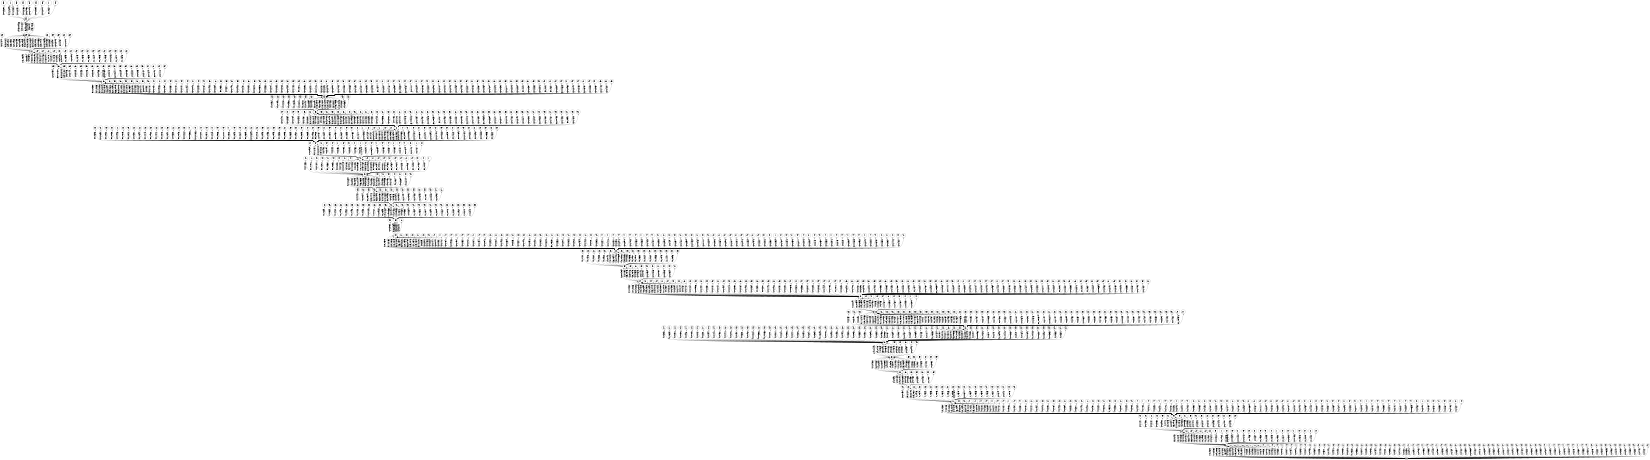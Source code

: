 digraph FST {
rankdir = LR;
size = "8.5,11";
label = "";
center = 1;
orientation = Landscape;
ranksep = "0.4";
nodesep = "0.25";
0 [label = "0", shape = circle, style = bold, fontsize = 14]
	0 -> 1 [label = "1:112/-0.56087", fontsize = 14];
	0 -> 1 [label = "1:77/-0.31363", fontsize = 14];
	0 -> 1 [label = "1:204/-0.22286", fontsize = 14];
	0 -> 1 [label = "1:146/-0.31193", fontsize = 14];
	0 -> 1 [label = "1:67/-0.46103", fontsize = 14];
	0 -> 1 [label = "1:66/-0.3999", fontsize = 14];
	0 -> 2 [label = "1:0/-0.3569", fontsize = 14];
	0 -> 3 [label = "1:0/-0.31222", fontsize = 14];
	0 -> 4 [label = "1:0/-0.43285", fontsize = 14];
	0 -> 5 [label = "1:0/-0.38489", fontsize = 14];
	0 -> 1 [label = "1:39/-0.36216", fontsize = 14];
	0 -> 1 [label = "1:207/-0.39973", fontsize = 14];
	0 -> 1 [label = "1:33/-0.24789", fontsize = 14];
	0 -> 1 [label = "1:189/-0.21137", fontsize = 14];
	0 -> 1 [label = "1:17/-0.2343", fontsize = 14];
	0 -> 1 [label = "1:139/-0.23004", fontsize = 14];
	0 -> 1 [label = "1:71/-0.22102", fontsize = 14];
	0 -> 6 [label = "1:0/-0.14147", fontsize = 14];
	0 -> 7 [label = "1:0/0.21419", fontsize = 14];
	0 -> 8 [label = "1:0/0.24837", fontsize = 14];
	0 -> 9 [label = "1:0/-0.17167", fontsize = 14];
	0 -> 10 [label = "1:0/-0.12647", fontsize = 14];
	0 -> 11 [label = "1:0/0.090038", fontsize = 14];
	0 -> 12 [label = "1:0/-0.19204", fontsize = 14];
	0 -> 13 [label = "1:0/-0.25857", fontsize = 14];
	0 -> 14 [label = "1:0/-0.21131", fontsize = 14];
	0 -> 15 [label = "1:0/-0.27841", fontsize = 14];
	0 -> 16 [label = "1:0/-0.19344", fontsize = 14];
	0 -> 17 [label = "1:0/-0.20146", fontsize = 14];
	0 -> 18 [label = "1:0/-0.32052", fontsize = 14];
	0 -> 19 [label = "1:0/-0.21624", fontsize = 14];
	0 -> 20 [label = "1:0/-0.19733", fontsize = 14];
	0 -> 21 [label = "1:0/-0.25609", fontsize = 14];
	0 -> 22 [label = "1:0/-0.3353", fontsize = 14];
	0 -> 23 [label = "1:0/0.33071", fontsize = 14];
	0 -> 24 [label = "1:0/-0.14196", fontsize = 14];
	0 -> 25 [label = "1:0/-0.09676", fontsize = 14];
	0 -> 26 [label = "1:0/-0.24231", fontsize = 14];
	0 -> 27 [label = "1:0/-0.28152", fontsize = 14];
	0 -> 28 [label = "1:0/0.062703", fontsize = 14];
	0 -> 29 [label = "1:0/-0.033131", fontsize = 14];
	0 -> 30 [label = "1:0/-0.33368", fontsize = 14];
	0 -> 31 [label = "1:0/-0.30104", fontsize = 14];
	0 -> 32 [label = "1:0/-0.26155", fontsize = 14];
	0 -> 33 [label = "1:0/-0.30165", fontsize = 14];
	0 -> 34 [label = "1:0/-0.44349", fontsize = 14];
	0 -> 35 [label = "1:0/-0.11083", fontsize = 14];
	0 -> 36 [label = "1:0/-0.2876", fontsize = 14];
	0 -> 37 [label = "1:0/-0.36056", fontsize = 14];
	0 -> 38 [label = "1:0/-0.34341", fontsize = 14];
	0 -> 39 [label = "1:0/-0.41706", fontsize = 14];
	0 -> 40 [label = "1:0/-0.27521", fontsize = 14];
	0 -> 41 [label = "1:0/-0.26926", fontsize = 14];
	0 -> 42 [label = "1:0/-0.37978", fontsize = 14];
	0 -> 43 [label = "1:0/-0.50972", fontsize = 14];
	0 -> 44 [label = "1:0/-0.40733", fontsize = 14];
	0 -> 45 [label = "1:0/-0.28586", fontsize = 14];
	0 -> 46 [label = "1:0/-0.38665", fontsize = 14];
	0 -> 47 [label = "1:0/-0.46458", fontsize = 14];
	0 -> 48 [label = "1:0/-0.40207", fontsize = 14];
	0 -> 49 [label = "1:0/-0.33488", fontsize = 14];
	0 -> 50 [label = "1:0/-0.30923", fontsize = 14];
	0 -> 51 [label = "1:0/-0.4379", fontsize = 14];
	0 -> 52 [label = "1:0/-0.62514", fontsize = 14];
	0 -> 53 [label = "1:0/-0.41881", fontsize = 14];
	0 -> 54 [label = "1:0/-0.39309", fontsize = 14];
	0 -> 55 [label = "1:0/-0.0050504", fontsize = 14];
	0 -> 56 [label = "1:0/0.024884", fontsize = 14];
	0 -> 57 [label = "1:0/0.11112", fontsize = 14];
	0 -> 58 [label = "1:0/-0.36409", fontsize = 14];
	0 -> 59 [label = "1:0/-0.37826", fontsize = 14];
	0 -> 60 [label = "1:0/-0.33842", fontsize = 14];
	0 -> 61 [label = "1:0/-0.39106", fontsize = 14];
	0 -> 62 [label = "1:0/-0.27874", fontsize = 14];
	0 -> 63 [label = "1:0/-0.27512", fontsize = 14];
	0 -> 64 [label = "1:0/-0.27913", fontsize = 14];
	0 -> 65 [label = "1:0/-0.29659", fontsize = 14];
	0 -> 66 [label = "1:0/-0.44843", fontsize = 14];
	0 -> 67 [label = "1:0/-0.36737", fontsize = 14];
	0 -> 68 [label = "1:0/-0.37826", fontsize = 14];
	0 -> 69 [label = "1:0/-0.52381", fontsize = 14];
	0 -> 70 [label = "1:0/-0.20539", fontsize = 14];
	0 -> 71 [label = "1:0/-0.46704", fontsize = 14];
	0 -> 72 [label = "1:0/-0.28943", fontsize = 14];
	0 -> 73 [label = "1:0/-0.23308", fontsize = 14];
	0 -> 74 [label = "1:0/-0.61711", fontsize = 14];
	0 -> 75 [label = "1:0/-0.32705", fontsize = 14];
	0 -> 76 [label = "1:0/-0.33789", fontsize = 14];
	0 -> 77 [label = "1:0/-0.3105", fontsize = 14];
	0 -> 78 [label = "1:0/-0.23307", fontsize = 14];
	0 -> 79 [label = "1:0/-0.36583", fontsize = 14];
	0 -> 80 [label = "1:0/-0.35776", fontsize = 14];
	0 -> 81 [label = "1:0/-0.3105", fontsize = 14];
	0 -> 82 [label = "1:0/-0.3851", fontsize = 14];
	0 -> 83 [label = "1:0/-0.33789", fontsize = 14];
	0 -> 84 [label = "1:0/0.0063346", fontsize = 14];
	0 -> 85 [label = "1:0/-0.29868", fontsize = 14];
	0 -> 86 [label = "1:0/-0.31792", fontsize = 14];
	0 -> 87 [label = "1:0/-0.31852", fontsize = 14];
	0 -> 88 [label = "1:0/0.031987", fontsize = 14];
	0 -> 89 [label = "1:0/-0.36558", fontsize = 14];
	0 -> 90 [label = "1:0/-0.32637", fontsize = 14];
	0 -> 91 [label = "1:0/-0.47423", fontsize = 14];
	0 -> 92 [label = "1:0/-0.43757", fontsize = 14];
1 [label = "1", shape = circle, style = solid, fontsize = 14]
	1 -> 93 [label = "2:30/-0.64153", fontsize = 14];
	1 -> 94 [label = "2:0/-0.52925", fontsize = 14];
	1 -> 95 [label = "2:0/-0.33851", fontsize = 14];
	1 -> 93 [label = "2:5/-0.64789", fontsize = 14];
	1 -> 93 [label = "2:187/-0.56657", fontsize = 14];
	1 -> 93 [label = "2:167/-0.27238", fontsize = 14];
	1 -> 93 [label = "2:92/-0.19224", fontsize = 14];
	1 -> 93 [label = "2:155/-0.44107", fontsize = 14];
	1 -> 93 [label = "2:135/0.28462", fontsize = 14];
	1 -> 93 [label = "2:51/0.40109", fontsize = 14];
	1 -> 96 [label = "2:0/-0.49059", fontsize = 14];
	1 -> 97 [label = "2:0/-0.37034", fontsize = 14];
	1 -> 98 [label = "2:0/-0.40607", fontsize = 14];
	1 -> 99 [label = "2:0/-0.062124", fontsize = 14];
	1 -> 100 [label = "2:0/-0.053184", fontsize = 14];
	1 -> 101 [label = "2:0/-0.41664", fontsize = 14];
	1 -> 102 [label = "2:0/-0.28753", fontsize = 14];
	1 -> 103 [label = "2:0/-0.037195", fontsize = 14];
	1 -> 104 [label = "2:0/0.059695", fontsize = 14];
	1 -> 105 [label = "2:0/0.024223", fontsize = 14];
	1 -> 106 [label = "2:0/-0.087152", fontsize = 14];
	1 -> 107 [label = "2:0/0.44395", fontsize = 14];
	1 -> 108 [label = "2:0/0.6939", fontsize = 14];
	1 -> 109 [label = "2:0/-0.45632", fontsize = 14];
	1 -> 110 [label = "2:0/-0.34895", fontsize = 14];
	1 -> 111 [label = "2:0/-0.26155", fontsize = 14];
	1 -> 112 [label = "2:0/-0.48376", fontsize = 14];
	1 -> 113 [label = "2:0/-0.28124", fontsize = 14];
	1 -> 114 [label = "2:0/-0.033131", fontsize = 14];
	1 -> 115 [label = "2:0/0.014836", fontsize = 14];
	1 -> 116 [label = "2:0/-0.35186", fontsize = 14];
	1 -> 117 [label = "2:0/-0.31002", fontsize = 14];
	1 -> 118 [label = "2:0/-0.24231", fontsize = 14];
2 [label = "2", shape = circle, style = solid, fontsize = 14]
3 [label = "3", shape = circle, style = solid, fontsize = 14]
4 [label = "4", shape = circle, style = solid, fontsize = 14]
5 [label = "5", shape = circle, style = solid, fontsize = 14]
6 [label = "6", shape = circle, style = solid, fontsize = 14]
7 [label = "7", shape = circle, style = solid, fontsize = 14]
8 [label = "8", shape = circle, style = solid, fontsize = 14]
9 [label = "9", shape = circle, style = solid, fontsize = 14]
10 [label = "10", shape = circle, style = solid, fontsize = 14]
11 [label = "11", shape = circle, style = solid, fontsize = 14]
12 [label = "12", shape = circle, style = solid, fontsize = 14]
13 [label = "13", shape = circle, style = solid, fontsize = 14]
14 [label = "14", shape = circle, style = solid, fontsize = 14]
15 [label = "15", shape = circle, style = solid, fontsize = 14]
16 [label = "16", shape = circle, style = solid, fontsize = 14]
17 [label = "17", shape = circle, style = solid, fontsize = 14]
18 [label = "18", shape = circle, style = solid, fontsize = 14]
19 [label = "19", shape = circle, style = solid, fontsize = 14]
20 [label = "20", shape = circle, style = solid, fontsize = 14]
21 [label = "21", shape = circle, style = solid, fontsize = 14]
22 [label = "22", shape = circle, style = solid, fontsize = 14]
23 [label = "23", shape = circle, style = solid, fontsize = 14]
24 [label = "24", shape = circle, style = solid, fontsize = 14]
25 [label = "25", shape = circle, style = solid, fontsize = 14]
26 [label = "26", shape = circle, style = solid, fontsize = 14]
27 [label = "27", shape = circle, style = solid, fontsize = 14]
28 [label = "28", shape = circle, style = solid, fontsize = 14]
29 [label = "29", shape = circle, style = solid, fontsize = 14]
30 [label = "30", shape = circle, style = solid, fontsize = 14]
31 [label = "31", shape = circle, style = solid, fontsize = 14]
32 [label = "32", shape = circle, style = solid, fontsize = 14]
33 [label = "33", shape = circle, style = solid, fontsize = 14]
34 [label = "34", shape = circle, style = solid, fontsize = 14]
35 [label = "35", shape = circle, style = solid, fontsize = 14]
36 [label = "36", shape = circle, style = solid, fontsize = 14]
37 [label = "37", shape = circle, style = solid, fontsize = 14]
38 [label = "38", shape = circle, style = solid, fontsize = 14]
39 [label = "39", shape = circle, style = solid, fontsize = 14]
40 [label = "40", shape = circle, style = solid, fontsize = 14]
41 [label = "41", shape = circle, style = solid, fontsize = 14]
42 [label = "42", shape = circle, style = solid, fontsize = 14]
43 [label = "43", shape = circle, style = solid, fontsize = 14]
44 [label = "44", shape = circle, style = solid, fontsize = 14]
45 [label = "45", shape = circle, style = solid, fontsize = 14]
46 [label = "46", shape = circle, style = solid, fontsize = 14]
47 [label = "47", shape = circle, style = solid, fontsize = 14]
48 [label = "48", shape = circle, style = solid, fontsize = 14]
49 [label = "49", shape = circle, style = solid, fontsize = 14]
50 [label = "50", shape = circle, style = solid, fontsize = 14]
51 [label = "51", shape = circle, style = solid, fontsize = 14]
52 [label = "52", shape = circle, style = solid, fontsize = 14]
53 [label = "53", shape = circle, style = solid, fontsize = 14]
54 [label = "54", shape = circle, style = solid, fontsize = 14]
55 [label = "55", shape = circle, style = solid, fontsize = 14]
56 [label = "56", shape = circle, style = solid, fontsize = 14]
57 [label = "57", shape = circle, style = solid, fontsize = 14]
58 [label = "58", shape = circle, style = solid, fontsize = 14]
59 [label = "59", shape = circle, style = solid, fontsize = 14]
60 [label = "60", shape = circle, style = solid, fontsize = 14]
61 [label = "61", shape = circle, style = solid, fontsize = 14]
62 [label = "62", shape = circle, style = solid, fontsize = 14]
63 [label = "63", shape = circle, style = solid, fontsize = 14]
64 [label = "64", shape = circle, style = solid, fontsize = 14]
65 [label = "65", shape = circle, style = solid, fontsize = 14]
66 [label = "66", shape = circle, style = solid, fontsize = 14]
67 [label = "67", shape = circle, style = solid, fontsize = 14]
68 [label = "68", shape = circle, style = solid, fontsize = 14]
69 [label = "69", shape = circle, style = solid, fontsize = 14]
70 [label = "70", shape = circle, style = solid, fontsize = 14]
71 [label = "71", shape = circle, style = solid, fontsize = 14]
72 [label = "72", shape = circle, style = solid, fontsize = 14]
73 [label = "73", shape = circle, style = solid, fontsize = 14]
74 [label = "74", shape = circle, style = solid, fontsize = 14]
75 [label = "75", shape = circle, style = solid, fontsize = 14]
76 [label = "76", shape = circle, style = solid, fontsize = 14]
77 [label = "77", shape = circle, style = solid, fontsize = 14]
78 [label = "78", shape = circle, style = solid, fontsize = 14]
79 [label = "79", shape = circle, style = solid, fontsize = 14]
80 [label = "80", shape = circle, style = solid, fontsize = 14]
81 [label = "81", shape = circle, style = solid, fontsize = 14]
82 [label = "82", shape = circle, style = solid, fontsize = 14]
83 [label = "83", shape = circle, style = solid, fontsize = 14]
84 [label = "84", shape = circle, style = solid, fontsize = 14]
85 [label = "85", shape = circle, style = solid, fontsize = 14]
86 [label = "86", shape = circle, style = solid, fontsize = 14]
87 [label = "87", shape = circle, style = solid, fontsize = 14]
88 [label = "88", shape = circle, style = solid, fontsize = 14]
89 [label = "89", shape = circle, style = solid, fontsize = 14]
90 [label = "90", shape = circle, style = solid, fontsize = 14]
91 [label = "91", shape = circle, style = solid, fontsize = 14]
92 [label = "92", shape = circle, style = solid, fontsize = 14]
93 [label = "93", shape = circle, style = solid, fontsize = 14]
	93 -> 119 [label = "3:0/-0.14201", fontsize = 14];
	93 -> 120 [label = "3:0/-0.43158", fontsize = 14];
	93 -> 121 [label = "3:0/-0.31801", fontsize = 14];
	93 -> 122 [label = "3:0/-0.32638", fontsize = 14];
	93 -> 123 [label = "3:0/-0.39818", fontsize = 14];
	93 -> 124 [label = "3:0/-0.1448", fontsize = 14];
	93 -> 125 [label = "3:67/-0.61023", fontsize = 14];
	93 -> 125 [label = "3:66/-0.039741", fontsize = 14];
	93 -> 126 [label = "3:0/0.027535", fontsize = 14];
	93 -> 127 [label = "3:0/-0.53235", fontsize = 14];
	93 -> 125 [label = "3:63/-0.19756", fontsize = 14];
	93 -> 128 [label = "3:0/-0.19877", fontsize = 14];
	93 -> 125 [label = "3:170/0.068829", fontsize = 14];
	93 -> 125 [label = "3:87/-0.23188", fontsize = 14];
	93 -> 125 [label = "3:183/-0.38236", fontsize = 14];
	93 -> 129 [label = "3:0/-0.40172", fontsize = 14];
	93 -> 130 [label = "3:0/-0.35578", fontsize = 14];
	93 -> 131 [label = "3:0/-0.37341", fontsize = 14];
	93 -> 132 [label = "3:0/-0.31672", fontsize = 14];
	93 -> 133 [label = "3:0/-0.39335", fontsize = 14];
	93 -> 134 [label = "3:0/-0.42448", fontsize = 14];
	93 -> 135 [label = "3:0/-0.41977", fontsize = 14];
	93 -> 136 [label = "3:0/-0.30956", fontsize = 14];
94 [label = "94", shape = circle, style = solid, fontsize = 14]
95 [label = "95", shape = circle, style = solid, fontsize = 14]
96 [label = "96", shape = circle, style = solid, fontsize = 14]
97 [label = "97", shape = circle, style = solid, fontsize = 14]
98 [label = "98", shape = circle, style = solid, fontsize = 14]
99 [label = "99", shape = circle, style = solid, fontsize = 14]
100 [label = "100", shape = circle, style = solid, fontsize = 14]
101 [label = "101", shape = circle, style = solid, fontsize = 14]
102 [label = "102", shape = circle, style = solid, fontsize = 14]
103 [label = "103", shape = circle, style = solid, fontsize = 14]
104 [label = "104", shape = circle, style = solid, fontsize = 14]
105 [label = "105", shape = circle, style = solid, fontsize = 14]
106 [label = "106", shape = circle, style = solid, fontsize = 14]
107 [label = "107", shape = circle, style = solid, fontsize = 14]
108 [label = "108", shape = circle, style = solid, fontsize = 14]
109 [label = "109", shape = circle, style = solid, fontsize = 14]
110 [label = "110", shape = circle, style = solid, fontsize = 14]
111 [label = "111", shape = circle, style = solid, fontsize = 14]
112 [label = "112", shape = circle, style = solid, fontsize = 14]
113 [label = "113", shape = circle, style = solid, fontsize = 14]
114 [label = "114", shape = circle, style = solid, fontsize = 14]
115 [label = "115", shape = circle, style = solid, fontsize = 14]
116 [label = "116", shape = circle, style = solid, fontsize = 14]
117 [label = "117", shape = circle, style = solid, fontsize = 14]
118 [label = "118", shape = circle, style = solid, fontsize = 14]
119 [label = "119", shape = circle, style = solid, fontsize = 14]
120 [label = "120", shape = circle, style = solid, fontsize = 14]
121 [label = "121", shape = circle, style = solid, fontsize = 14]
122 [label = "122", shape = circle, style = solid, fontsize = 14]
123 [label = "123", shape = circle, style = solid, fontsize = 14]
124 [label = "124", shape = circle, style = solid, fontsize = 14]
125 [label = "125", shape = circle, style = solid, fontsize = 14]
	125 -> 137 [label = "4:112/-0.56087", fontsize = 14];
	125 -> 137 [label = "4:77/-0.31363", fontsize = 14];
	125 -> 137 [label = "4:204/-0.22286", fontsize = 14];
	125 -> 137 [label = "4:146/-0.31193", fontsize = 14];
	125 -> 137 [label = "4:67/-0.46103", fontsize = 14];
	125 -> 137 [label = "4:66/-0.3999", fontsize = 14];
	125 -> 138 [label = "4:0/-0.3569", fontsize = 14];
	125 -> 139 [label = "4:0/-0.31222", fontsize = 14];
	125 -> 140 [label = "4:0/-0.43285", fontsize = 14];
	125 -> 141 [label = "4:0/-0.38489", fontsize = 14];
	125 -> 137 [label = "4:39/-0.36216", fontsize = 14];
	125 -> 137 [label = "4:207/-0.39973", fontsize = 14];
	125 -> 137 [label = "4:33/-0.24789", fontsize = 14];
	125 -> 137 [label = "4:189/-0.21137", fontsize = 14];
	125 -> 137 [label = "4:17/-0.2343", fontsize = 14];
	125 -> 137 [label = "4:139/-0.23004", fontsize = 14];
	125 -> 137 [label = "4:71/-0.22102", fontsize = 14];
	125 -> 142 [label = "4:0/-0.14147", fontsize = 14];
	125 -> 143 [label = "4:0/0.21419", fontsize = 14];
	125 -> 144 [label = "4:0/0.24837", fontsize = 14];
	125 -> 145 [label = "4:0/-0.17167", fontsize = 14];
	125 -> 146 [label = "4:0/-0.12647", fontsize = 14];
	125 -> 147 [label = "4:0/0.090038", fontsize = 14];
	125 -> 148 [label = "4:0/-0.19204", fontsize = 14];
	125 -> 149 [label = "4:0/-0.25857", fontsize = 14];
	125 -> 150 [label = "4:0/-0.21131", fontsize = 14];
	125 -> 151 [label = "4:0/-0.27841", fontsize = 14];
	125 -> 152 [label = "4:0/-0.19344", fontsize = 14];
	125 -> 153 [label = "4:0/-0.20146", fontsize = 14];
	125 -> 154 [label = "4:0/-0.32052", fontsize = 14];
	125 -> 155 [label = "4:0/-0.21624", fontsize = 14];
	125 -> 156 [label = "4:0/-0.19733", fontsize = 14];
	125 -> 157 [label = "4:0/-0.25609", fontsize = 14];
	125 -> 158 [label = "4:0/-0.3353", fontsize = 14];
	125 -> 159 [label = "4:0/0.33071", fontsize = 14];
	125 -> 160 [label = "4:0/-0.14196", fontsize = 14];
	125 -> 161 [label = "4:0/-0.09676", fontsize = 14];
	125 -> 162 [label = "4:0/-0.24231", fontsize = 14];
	125 -> 163 [label = "4:0/-0.28152", fontsize = 14];
	125 -> 164 [label = "4:0/0.062703", fontsize = 14];
	125 -> 165 [label = "4:0/-0.033131", fontsize = 14];
	125 -> 166 [label = "4:0/-0.33368", fontsize = 14];
	125 -> 167 [label = "4:0/-0.30104", fontsize = 14];
	125 -> 168 [label = "4:0/-0.26155", fontsize = 14];
	125 -> 169 [label = "4:0/-0.30165", fontsize = 14];
	125 -> 170 [label = "4:0/-0.44349", fontsize = 14];
	125 -> 171 [label = "4:0/-0.11083", fontsize = 14];
	125 -> 172 [label = "4:0/-0.2876", fontsize = 14];
	125 -> 173 [label = "4:0/-0.36056", fontsize = 14];
	125 -> 174 [label = "4:0/-0.34341", fontsize = 14];
	125 -> 175 [label = "4:0/-0.41706", fontsize = 14];
	125 -> 176 [label = "4:0/-0.27521", fontsize = 14];
	125 -> 177 [label = "4:0/-0.26926", fontsize = 14];
	125 -> 178 [label = "4:0/-0.37978", fontsize = 14];
	125 -> 179 [label = "4:0/-0.50972", fontsize = 14];
	125 -> 180 [label = "4:0/-0.40733", fontsize = 14];
	125 -> 181 [label = "4:0/-0.28586", fontsize = 14];
	125 -> 182 [label = "4:0/-0.38665", fontsize = 14];
	125 -> 183 [label = "4:0/-0.46458", fontsize = 14];
	125 -> 184 [label = "4:0/-0.40207", fontsize = 14];
	125 -> 185 [label = "4:0/-0.33488", fontsize = 14];
	125 -> 186 [label = "4:0/-0.30923", fontsize = 14];
	125 -> 187 [label = "4:0/-0.4379", fontsize = 14];
	125 -> 188 [label = "4:0/-0.62514", fontsize = 14];
	125 -> 189 [label = "4:0/-0.41881", fontsize = 14];
	125 -> 190 [label = "4:0/-0.39309", fontsize = 14];
	125 -> 191 [label = "4:0/-0.0050504", fontsize = 14];
	125 -> 192 [label = "4:0/0.024884", fontsize = 14];
	125 -> 193 [label = "4:0/0.11112", fontsize = 14];
	125 -> 194 [label = "4:0/-0.36409", fontsize = 14];
	125 -> 195 [label = "4:0/-0.37826", fontsize = 14];
	125 -> 196 [label = "4:0/-0.33842", fontsize = 14];
	125 -> 197 [label = "4:0/-0.39106", fontsize = 14];
	125 -> 198 [label = "4:0/-0.27874", fontsize = 14];
	125 -> 199 [label = "4:0/-0.27512", fontsize = 14];
	125 -> 200 [label = "4:0/-0.27913", fontsize = 14];
	125 -> 201 [label = "4:0/-0.29659", fontsize = 14];
	125 -> 202 [label = "4:0/-0.44843", fontsize = 14];
	125 -> 203 [label = "4:0/-0.36737", fontsize = 14];
	125 -> 204 [label = "4:0/-0.37826", fontsize = 14];
	125 -> 205 [label = "4:0/-0.52381", fontsize = 14];
	125 -> 206 [label = "4:0/-0.20539", fontsize = 14];
	125 -> 207 [label = "4:0/-0.46704", fontsize = 14];
	125 -> 208 [label = "4:0/-0.28943", fontsize = 14];
	125 -> 209 [label = "4:0/-0.23308", fontsize = 14];
	125 -> 210 [label = "4:0/-0.61711", fontsize = 14];
	125 -> 211 [label = "4:0/-0.32705", fontsize = 14];
	125 -> 212 [label = "4:0/-0.33789", fontsize = 14];
	125 -> 213 [label = "4:0/-0.3105", fontsize = 14];
	125 -> 214 [label = "4:0/-0.23307", fontsize = 14];
	125 -> 215 [label = "4:0/-0.36583", fontsize = 14];
	125 -> 216 [label = "4:0/-0.35776", fontsize = 14];
	125 -> 217 [label = "4:0/-0.3105", fontsize = 14];
	125 -> 218 [label = "4:0/-0.3851", fontsize = 14];
	125 -> 219 [label = "4:0/-0.33789", fontsize = 14];
	125 -> 220 [label = "4:0/0.0063346", fontsize = 14];
	125 -> 221 [label = "4:0/-0.29868", fontsize = 14];
	125 -> 222 [label = "4:0/-0.31792", fontsize = 14];
	125 -> 223 [label = "4:0/-0.31852", fontsize = 14];
	125 -> 224 [label = "4:0/0.031987", fontsize = 14];
	125 -> 225 [label = "4:0/-0.36558", fontsize = 14];
	125 -> 226 [label = "4:0/-0.32637", fontsize = 14];
	125 -> 227 [label = "4:0/-0.47423", fontsize = 14];
	125 -> 228 [label = "4:0/-0.43757", fontsize = 14];
126 [label = "126", shape = circle, style = solid, fontsize = 14]
127 [label = "127", shape = circle, style = solid, fontsize = 14]
128 [label = "128", shape = circle, style = solid, fontsize = 14]
129 [label = "129", shape = circle, style = solid, fontsize = 14]
130 [label = "130", shape = circle, style = solid, fontsize = 14]
131 [label = "131", shape = circle, style = solid, fontsize = 14]
132 [label = "132", shape = circle, style = solid, fontsize = 14]
133 [label = "133", shape = circle, style = solid, fontsize = 14]
134 [label = "134", shape = circle, style = solid, fontsize = 14]
135 [label = "135", shape = circle, style = solid, fontsize = 14]
136 [label = "136", shape = circle, style = solid, fontsize = 14]
137 [label = "137", shape = circle, style = solid, fontsize = 14]
	137 -> 229 [label = "5:0/-0.079504", fontsize = 14];
	137 -> 230 [label = "5:201/-0.75177", fontsize = 14];
	137 -> 230 [label = "5:132/-0.31705", fontsize = 14];
	137 -> 230 [label = "5:154/-0.2861", fontsize = 14];
	137 -> 231 [label = "5:0/-0.19186", fontsize = 14];
	137 -> 232 [label = "5:0/-0.37404", fontsize = 14];
	137 -> 233 [label = "5:0/-0.32343", fontsize = 14];
	137 -> 234 [label = "5:0/-0.32556", fontsize = 14];
	137 -> 235 [label = "5:0/-0.22063", fontsize = 14];
	137 -> 236 [label = "5:0/-0.38215", fontsize = 14];
	137 -> 237 [label = "5:0/-0.29833", fontsize = 14];
	137 -> 238 [label = "5:0/-0.64203", fontsize = 14];
	137 -> 239 [label = "5:0/-0.018202", fontsize = 14];
	137 -> 240 [label = "5:0/-0.53702", fontsize = 14];
	137 -> 241 [label = "5:0/0.0034771", fontsize = 14];
	137 -> 242 [label = "5:0/-0.32549", fontsize = 14];
	137 -> 243 [label = "5:0/-0.30833", fontsize = 14];
	137 -> 244 [label = "5:0/-0.55237", fontsize = 14];
	137 -> 245 [label = "5:0/-0.26863", fontsize = 14];
	137 -> 246 [label = "5:0/-0.51511", fontsize = 14];
	137 -> 247 [label = "5:0/0.13749", fontsize = 14];
	137 -> 248 [label = "5:0/0.21478", fontsize = 14];
	137 -> 249 [label = "5:0/-0.10181", fontsize = 14];
138 [label = "138", shape = circle, style = solid, fontsize = 14]
139 [label = "139", shape = circle, style = solid, fontsize = 14]
140 [label = "140", shape = circle, style = solid, fontsize = 14]
141 [label = "141", shape = circle, style = solid, fontsize = 14]
142 [label = "142", shape = circle, style = solid, fontsize = 14]
143 [label = "143", shape = circle, style = solid, fontsize = 14]
144 [label = "144", shape = circle, style = solid, fontsize = 14]
145 [label = "145", shape = circle, style = solid, fontsize = 14]
146 [label = "146", shape = circle, style = solid, fontsize = 14]
147 [label = "147", shape = circle, style = solid, fontsize = 14]
148 [label = "148", shape = circle, style = solid, fontsize = 14]
149 [label = "149", shape = circle, style = solid, fontsize = 14]
150 [label = "150", shape = circle, style = solid, fontsize = 14]
151 [label = "151", shape = circle, style = solid, fontsize = 14]
152 [label = "152", shape = circle, style = solid, fontsize = 14]
153 [label = "153", shape = circle, style = solid, fontsize = 14]
154 [label = "154", shape = circle, style = solid, fontsize = 14]
155 [label = "155", shape = circle, style = solid, fontsize = 14]
156 [label = "156", shape = circle, style = solid, fontsize = 14]
157 [label = "157", shape = circle, style = solid, fontsize = 14]
158 [label = "158", shape = circle, style = solid, fontsize = 14]
159 [label = "159", shape = circle, style = solid, fontsize = 14]
160 [label = "160", shape = circle, style = solid, fontsize = 14]
161 [label = "161", shape = circle, style = solid, fontsize = 14]
162 [label = "162", shape = circle, style = solid, fontsize = 14]
163 [label = "163", shape = circle, style = solid, fontsize = 14]
164 [label = "164", shape = circle, style = solid, fontsize = 14]
165 [label = "165", shape = circle, style = solid, fontsize = 14]
166 [label = "166", shape = circle, style = solid, fontsize = 14]
167 [label = "167", shape = circle, style = solid, fontsize = 14]
168 [label = "168", shape = circle, style = solid, fontsize = 14]
169 [label = "169", shape = circle, style = solid, fontsize = 14]
170 [label = "170", shape = circle, style = solid, fontsize = 14]
171 [label = "171", shape = circle, style = solid, fontsize = 14]
172 [label = "172", shape = circle, style = solid, fontsize = 14]
173 [label = "173", shape = circle, style = solid, fontsize = 14]
174 [label = "174", shape = circle, style = solid, fontsize = 14]
175 [label = "175", shape = circle, style = solid, fontsize = 14]
176 [label = "176", shape = circle, style = solid, fontsize = 14]
177 [label = "177", shape = circle, style = solid, fontsize = 14]
178 [label = "178", shape = circle, style = solid, fontsize = 14]
179 [label = "179", shape = circle, style = solid, fontsize = 14]
180 [label = "180", shape = circle, style = solid, fontsize = 14]
181 [label = "181", shape = circle, style = solid, fontsize = 14]
182 [label = "182", shape = circle, style = solid, fontsize = 14]
183 [label = "183", shape = circle, style = solid, fontsize = 14]
184 [label = "184", shape = circle, style = solid, fontsize = 14]
185 [label = "185", shape = circle, style = solid, fontsize = 14]
186 [label = "186", shape = circle, style = solid, fontsize = 14]
187 [label = "187", shape = circle, style = solid, fontsize = 14]
188 [label = "188", shape = circle, style = solid, fontsize = 14]
189 [label = "189", shape = circle, style = solid, fontsize = 14]
190 [label = "190", shape = circle, style = solid, fontsize = 14]
191 [label = "191", shape = circle, style = solid, fontsize = 14]
192 [label = "192", shape = circle, style = solid, fontsize = 14]
193 [label = "193", shape = circle, style = solid, fontsize = 14]
194 [label = "194", shape = circle, style = solid, fontsize = 14]
195 [label = "195", shape = circle, style = solid, fontsize = 14]
196 [label = "196", shape = circle, style = solid, fontsize = 14]
197 [label = "197", shape = circle, style = solid, fontsize = 14]
198 [label = "198", shape = circle, style = solid, fontsize = 14]
199 [label = "199", shape = circle, style = solid, fontsize = 14]
200 [label = "200", shape = circle, style = solid, fontsize = 14]
201 [label = "201", shape = circle, style = solid, fontsize = 14]
202 [label = "202", shape = circle, style = solid, fontsize = 14]
203 [label = "203", shape = circle, style = solid, fontsize = 14]
204 [label = "204", shape = circle, style = solid, fontsize = 14]
205 [label = "205", shape = circle, style = solid, fontsize = 14]
206 [label = "206", shape = circle, style = solid, fontsize = 14]
207 [label = "207", shape = circle, style = solid, fontsize = 14]
208 [label = "208", shape = circle, style = solid, fontsize = 14]
209 [label = "209", shape = circle, style = solid, fontsize = 14]
210 [label = "210", shape = circle, style = solid, fontsize = 14]
211 [label = "211", shape = circle, style = solid, fontsize = 14]
212 [label = "212", shape = circle, style = solid, fontsize = 14]
213 [label = "213", shape = circle, style = solid, fontsize = 14]
214 [label = "214", shape = circle, style = solid, fontsize = 14]
215 [label = "215", shape = circle, style = solid, fontsize = 14]
216 [label = "216", shape = circle, style = solid, fontsize = 14]
217 [label = "217", shape = circle, style = solid, fontsize = 14]
218 [label = "218", shape = circle, style = solid, fontsize = 14]
219 [label = "219", shape = circle, style = solid, fontsize = 14]
220 [label = "220", shape = circle, style = solid, fontsize = 14]
221 [label = "221", shape = circle, style = solid, fontsize = 14]
222 [label = "222", shape = circle, style = solid, fontsize = 14]
223 [label = "223", shape = circle, style = solid, fontsize = 14]
224 [label = "224", shape = circle, style = solid, fontsize = 14]
225 [label = "225", shape = circle, style = solid, fontsize = 14]
226 [label = "226", shape = circle, style = solid, fontsize = 14]
227 [label = "227", shape = circle, style = solid, fontsize = 14]
228 [label = "228", shape = circle, style = solid, fontsize = 14]
229 [label = "229", shape = circle, style = solid, fontsize = 14]
230 [label = "230", shape = circle, style = solid, fontsize = 14]
	230 -> 250 [label = "6:48/-0.3596", fontsize = 14];
	230 -> 251 [label = "6:0/0.018332", fontsize = 14];
	230 -> 252 [label = "6:0/0.19551", fontsize = 14];
	230 -> 253 [label = "6:0/-0.44633", fontsize = 14];
	230 -> 250 [label = "6:115/0.14655", fontsize = 14];
	230 -> 250 [label = "6:105/-0.11917", fontsize = 14];
	230 -> 254 [label = "6:0/-0.25592", fontsize = 14];
	230 -> 255 [label = "6:0/-0.24338", fontsize = 14];
	230 -> 250 [label = "6:162/-0.60389", fontsize = 14];
	230 -> 256 [label = "6:0/-0.2661", fontsize = 14];
	230 -> 250 [label = "6:28/0.14864", fontsize = 14];
231 [label = "231", shape = circle, style = solid, fontsize = 14]
232 [label = "232", shape = circle, style = solid, fontsize = 14]
233 [label = "233", shape = circle, style = solid, fontsize = 14]
234 [label = "234", shape = circle, style = solid, fontsize = 14]
235 [label = "235", shape = circle, style = solid, fontsize = 14]
236 [label = "236", shape = circle, style = solid, fontsize = 14]
237 [label = "237", shape = circle, style = solid, fontsize = 14]
238 [label = "238", shape = circle, style = solid, fontsize = 14]
239 [label = "239", shape = circle, style = solid, fontsize = 14]
240 [label = "240", shape = circle, style = solid, fontsize = 14]
241 [label = "241", shape = circle, style = solid, fontsize = 14]
242 [label = "242", shape = circle, style = solid, fontsize = 14]
243 [label = "243", shape = circle, style = solid, fontsize = 14]
244 [label = "244", shape = circle, style = solid, fontsize = 14]
245 [label = "245", shape = circle, style = solid, fontsize = 14]
246 [label = "246", shape = circle, style = solid, fontsize = 14]
247 [label = "247", shape = circle, style = solid, fontsize = 14]
248 [label = "248", shape = circle, style = solid, fontsize = 14]
249 [label = "249", shape = circle, style = solid, fontsize = 14]
250 [label = "250", shape = circle, style = solid, fontsize = 14]
	250 -> 257 [label = "7:210/-0.46068", fontsize = 14];
	250 -> 257 [label = "7:68/-0.0018364", fontsize = 14];
	250 -> 257 [label = "7:148/-0.34092", fontsize = 14];
	250 -> 257 [label = "7:212/-0.50799", fontsize = 14];
	250 -> 257 [label = "7:175/-0.22805", fontsize = 14];
	250 -> 257 [label = "7:169/0.13492", fontsize = 14];
	250 -> 258 [label = "7:0/-0.52628", fontsize = 14];
	250 -> 257 [label = "7:79/-0.32458", fontsize = 14];
	250 -> 257 [label = "7:7/-0.51271", fontsize = 14];
	250 -> 259 [label = "7:0/-0.38006", fontsize = 14];
	250 -> 257 [label = "7:131/-0.72258", fontsize = 14];
	250 -> 260 [label = "7:0/-0.3061", fontsize = 14];
	250 -> 257 [label = "7:142/-0.14048", fontsize = 14];
	250 -> 257 [label = "7:16/-0.31934", fontsize = 14];
	250 -> 257 [label = "7:153/-0.065229", fontsize = 14];
	250 -> 261 [label = "7:0/-0.088252", fontsize = 14];
	250 -> 262 [label = "7:0/-0.42428", fontsize = 14];
	250 -> 263 [label = "7:0/-0.50055", fontsize = 14];
	250 -> 257 [label = "7:192/0.16663", fontsize = 14];
	250 -> 257 [label = "7:220/-0.29363", fontsize = 14];
251 [label = "251", shape = circle, style = solid, fontsize = 14]
252 [label = "252", shape = circle, style = solid, fontsize = 14]
253 [label = "253", shape = circle, style = solid, fontsize = 14]
254 [label = "254", shape = circle, style = solid, fontsize = 14]
255 [label = "255", shape = circle, style = solid, fontsize = 14]
256 [label = "256", shape = circle, style = solid, fontsize = 14]
257 [label = "257", shape = circle, style = solid, fontsize = 14]
	257 -> 264 [label = "8:190/-0.42493", fontsize = 14];
	257 -> 264 [label = "8:44/-0.74715", fontsize = 14];
	257 -> 264 [label = "8:116/0.28803", fontsize = 14];
	257 -> 264 [label = "8:23/0.25946", fontsize = 14];
	257 -> 265 [label = "8:0/-0.51815", fontsize = 14];
	257 -> 266 [label = "8:0/-0.59681", fontsize = 14];
	257 -> 267 [label = "8:0/-0.32522", fontsize = 14];
	257 -> 268 [label = "8:0/-0.59539", fontsize = 14];
	257 -> 269 [label = "8:0/-0.29446", fontsize = 14];
	257 -> 264 [label = "8:45/0.033739", fontsize = 14];
	257 -> 264 [label = "8:41/0.22646", fontsize = 14];
	257 -> 264 [label = "8:19/0.32055", fontsize = 14];
	257 -> 264 [label = "8:121/0.26106", fontsize = 14];
258 [label = "258", shape = circle, style = solid, fontsize = 14]
259 [label = "259", shape = circle, style = solid, fontsize = 14]
260 [label = "260", shape = circle, style = solid, fontsize = 14]
261 [label = "261", shape = circle, style = solid, fontsize = 14]
262 [label = "262", shape = circle, style = solid, fontsize = 14]
263 [label = "263", shape = circle, style = solid, fontsize = 14]
264 [label = "264", shape = circle, style = solid, fontsize = 14]
	264 -> 270 [label = "9:0/-0.33053", fontsize = 14];
	264 -> 271 [label = "9:0/-0.088927", fontsize = 14];
	264 -> 272 [label = "9:0/-0.20518", fontsize = 14];
	264 -> 273 [label = "9:0/-0.21506", fontsize = 14];
	264 -> 274 [label = "9:0/0.19986", fontsize = 14];
	264 -> 275 [label = "9:0/-0.18123", fontsize = 14];
	264 -> 276 [label = "9:0/-0.20757", fontsize = 14];
	264 -> 277 [label = "9:0/-0.3502", fontsize = 14];
	264 -> 278 [label = "9:0/-0.13994", fontsize = 14];
	264 -> 279 [label = "9:0/-0.10743", fontsize = 14];
	264 -> 280 [label = "9:0/-0.19661", fontsize = 14];
	264 -> 281 [label = "9:0/-0.42478", fontsize = 14];
	264 -> 282 [label = "9:0/-0.22106", fontsize = 14];
	264 -> 283 [label = "9:0/-0.18907", fontsize = 14];
	264 -> 284 [label = "9:0/0.33308", fontsize = 14];
	264 -> 285 [label = "9:0/-0.12462", fontsize = 14];
	264 -> 286 [label = "9:0/0.003154", fontsize = 14];
	264 -> 287 [label = "9:0/0.065866", fontsize = 14];
	264 -> 288 [label = "9:0/-0.010656", fontsize = 14];
	264 -> 289 [label = "9:0/0.12007", fontsize = 14];
	264 -> 290 [label = "9:0/-0.23112", fontsize = 14];
	264 -> 291 [label = "9:0/-0.21843", fontsize = 14];
	264 -> 292 [label = "9:0/-0.30666", fontsize = 14];
	264 -> 293 [label = "9:0/-0.27001", fontsize = 14];
	264 -> 294 [label = "9:0/-0.25206", fontsize = 14];
	264 -> 295 [label = "9:0/-0.26948", fontsize = 14];
	264 -> 296 [label = "9:0/-0.32247", fontsize = 14];
	264 -> 297 [label = "9:0/-0.33039", fontsize = 14];
	264 -> 298 [label = "9:0/-0.032295", fontsize = 14];
	264 -> 299 [label = "9:0/-0.21128", fontsize = 14];
	264 -> 300 [label = "9:0/-0.22903", fontsize = 14];
	264 -> 301 [label = "9:0/-0.24553", fontsize = 14];
	264 -> 302 [label = "9:0/-0.40945", fontsize = 14];
	264 -> 303 [label = "9:0/-0.35356", fontsize = 14];
	264 -> 304 [label = "9:0/-0.22053", fontsize = 14];
	264 -> 305 [label = "9:0/-0.33569", fontsize = 14];
	264 -> 306 [label = "9:0/-0.29527", fontsize = 14];
	264 -> 307 [label = "9:0/-0.32298", fontsize = 14];
	264 -> 308 [label = "9:0/-0.32589", fontsize = 14];
	264 -> 309 [label = "9:0/-0.19562", fontsize = 14];
	264 -> 310 [label = "9:0/-0.20662", fontsize = 14];
	264 -> 311 [label = "9:0/0.1037", fontsize = 14];
	264 -> 312 [label = "9:0/-0.32397", fontsize = 14];
	264 -> 313 [label = "9:0/-0.25067", fontsize = 14];
	264 -> 314 [label = "9:0/0.094517", fontsize = 14];
	264 -> 315 [label = "9:0/-0.30697", fontsize = 14];
	264 -> 316 [label = "9:0/-0.23593", fontsize = 14];
	264 -> 317 [label = "9:0/-0.1655", fontsize = 14];
	264 -> 318 [label = "9:0/-0.18714", fontsize = 14];
	264 -> 319 [label = "9:0/-0.035058", fontsize = 14];
	264 -> 320 [label = "9:0/-0.14619", fontsize = 14];
	264 -> 321 [label = "9:0/-0.14271", fontsize = 14];
	264 -> 322 [label = "9:0/-0.047148", fontsize = 14];
	264 -> 323 [label = "9:0/0.031014", fontsize = 14];
	264 -> 324 [label = "9:67/0.052175", fontsize = 14];
	264 -> 324 [label = "9:66/-0.57102", fontsize = 14];
	264 -> 324 [label = "9:63/-0.060866", fontsize = 14];
	264 -> 324 [label = "9:170/-0.11893", fontsize = 14];
	264 -> 324 [label = "9:87/-0.59235", fontsize = 14];
	264 -> 324 [label = "9:89/-0.039107", fontsize = 14];
	264 -> 324 [label = "9:183/-0.5021", fontsize = 14];
	264 -> 324 [label = "9:182/-0.27942", fontsize = 14];
	264 -> 325 [label = "9:0/-0.006356", fontsize = 14];
	264 -> 326 [label = "9:0/-0.24004", fontsize = 14];
	264 -> 327 [label = "9:0/0.0079056", fontsize = 14];
	264 -> 328 [label = "9:0/-0.015218", fontsize = 14];
	264 -> 329 [label = "9:0/0.23707", fontsize = 14];
	264 -> 330 [label = "9:0/-0.2792", fontsize = 14];
	264 -> 331 [label = "9:0/-0.089948", fontsize = 14];
	264 -> 332 [label = "9:0/-0.074218", fontsize = 14];
	264 -> 333 [label = "9:0/0.051652", fontsize = 14];
	264 -> 334 [label = "9:0/0.29429", fontsize = 14];
	264 -> 335 [label = "9:0/-0.18646", fontsize = 14];
	264 -> 336 [label = "9:0/0.078296", fontsize = 14];
	264 -> 337 [label = "9:0/-0.011515", fontsize = 14];
	264 -> 338 [label = "9:0/0.067381", fontsize = 14];
	264 -> 339 [label = "9:0/0.050982", fontsize = 14];
	264 -> 340 [label = "9:0/0.033035", fontsize = 14];
	264 -> 341 [label = "9:0/-0.23565", fontsize = 14];
	264 -> 342 [label = "9:0/-0.35373", fontsize = 14];
265 [label = "265", shape = circle, style = solid, fontsize = 14]
266 [label = "266", shape = circle, style = solid, fontsize = 14]
267 [label = "267", shape = circle, style = solid, fontsize = 14]
268 [label = "268", shape = circle, style = solid, fontsize = 14]
269 [label = "269", shape = circle, style = solid, fontsize = 14]
270 [label = "270", shape = circle, style = solid, fontsize = 14]
271 [label = "271", shape = circle, style = solid, fontsize = 14]
272 [label = "272", shape = circle, style = solid, fontsize = 14]
273 [label = "273", shape = circle, style = solid, fontsize = 14]
274 [label = "274", shape = circle, style = solid, fontsize = 14]
275 [label = "275", shape = circle, style = solid, fontsize = 14]
276 [label = "276", shape = circle, style = solid, fontsize = 14]
277 [label = "277", shape = circle, style = solid, fontsize = 14]
278 [label = "278", shape = circle, style = solid, fontsize = 14]
279 [label = "279", shape = circle, style = solid, fontsize = 14]
280 [label = "280", shape = circle, style = solid, fontsize = 14]
281 [label = "281", shape = circle, style = solid, fontsize = 14]
282 [label = "282", shape = circle, style = solid, fontsize = 14]
283 [label = "283", shape = circle, style = solid, fontsize = 14]
284 [label = "284", shape = circle, style = solid, fontsize = 14]
285 [label = "285", shape = circle, style = solid, fontsize = 14]
286 [label = "286", shape = circle, style = solid, fontsize = 14]
287 [label = "287", shape = circle, style = solid, fontsize = 14]
288 [label = "288", shape = circle, style = solid, fontsize = 14]
289 [label = "289", shape = circle, style = solid, fontsize = 14]
290 [label = "290", shape = circle, style = solid, fontsize = 14]
291 [label = "291", shape = circle, style = solid, fontsize = 14]
292 [label = "292", shape = circle, style = solid, fontsize = 14]
293 [label = "293", shape = circle, style = solid, fontsize = 14]
294 [label = "294", shape = circle, style = solid, fontsize = 14]
295 [label = "295", shape = circle, style = solid, fontsize = 14]
296 [label = "296", shape = circle, style = solid, fontsize = 14]
297 [label = "297", shape = circle, style = solid, fontsize = 14]
298 [label = "298", shape = circle, style = solid, fontsize = 14]
299 [label = "299", shape = circle, style = solid, fontsize = 14]
300 [label = "300", shape = circle, style = solid, fontsize = 14]
301 [label = "301", shape = circle, style = solid, fontsize = 14]
302 [label = "302", shape = circle, style = solid, fontsize = 14]
303 [label = "303", shape = circle, style = solid, fontsize = 14]
304 [label = "304", shape = circle, style = solid, fontsize = 14]
305 [label = "305", shape = circle, style = solid, fontsize = 14]
306 [label = "306", shape = circle, style = solid, fontsize = 14]
307 [label = "307", shape = circle, style = solid, fontsize = 14]
308 [label = "308", shape = circle, style = solid, fontsize = 14]
309 [label = "309", shape = circle, style = solid, fontsize = 14]
310 [label = "310", shape = circle, style = solid, fontsize = 14]
311 [label = "311", shape = circle, style = solid, fontsize = 14]
312 [label = "312", shape = circle, style = solid, fontsize = 14]
313 [label = "313", shape = circle, style = solid, fontsize = 14]
314 [label = "314", shape = circle, style = solid, fontsize = 14]
315 [label = "315", shape = circle, style = solid, fontsize = 14]
316 [label = "316", shape = circle, style = solid, fontsize = 14]
317 [label = "317", shape = circle, style = solid, fontsize = 14]
318 [label = "318", shape = circle, style = solid, fontsize = 14]
319 [label = "319", shape = circle, style = solid, fontsize = 14]
320 [label = "320", shape = circle, style = solid, fontsize = 14]
321 [label = "321", shape = circle, style = solid, fontsize = 14]
322 [label = "322", shape = circle, style = solid, fontsize = 14]
323 [label = "323", shape = circle, style = solid, fontsize = 14]
324 [label = "324", shape = circle, style = solid, fontsize = 14]
	324 -> 343 [label = "10:0/-0.30357", fontsize = 14];
	324 -> 344 [label = "10:0/-0.31971", fontsize = 14];
	324 -> 345 [label = "10:0/-0.28926", fontsize = 14];
	324 -> 346 [label = "10:171/-0.42745", fontsize = 14];
	324 -> 347 [label = "10:0/-0.077505", fontsize = 14];
	324 -> 346 [label = "10:200/-0.040638", fontsize = 14];
	324 -> 348 [label = "10:0/0.154", fontsize = 14];
	324 -> 346 [label = "10:82/0.011848", fontsize = 14];
	324 -> 346 [label = "10:36/0.11395", fontsize = 14];
	324 -> 346 [label = "10:38/0.14479", fontsize = 14];
	324 -> 349 [label = "10:0/-0.41842", fontsize = 14];
	324 -> 350 [label = "10:0/-0.27103", fontsize = 14];
	324 -> 351 [label = "10:0/-0.29284", fontsize = 14];
	324 -> 352 [label = "10:0/-0.4833", fontsize = 14];
	324 -> 353 [label = "10:0/-0.30886", fontsize = 14];
	324 -> 346 [label = "10:193/-0.5061", fontsize = 14];
	324 -> 354 [label = "10:0/-0.39289", fontsize = 14];
	324 -> 355 [label = "10:0/-0.33197", fontsize = 14];
	324 -> 356 [label = "10:0/-0.27934", fontsize = 14];
	324 -> 357 [label = "10:0/-0.49525", fontsize = 14];
	324 -> 358 [label = "10:0/-0.34853", fontsize = 14];
	324 -> 346 [label = "10:110/-0.19707", fontsize = 14];
	324 -> 346 [label = "10:141/-0.42535", fontsize = 14];
	324 -> 359 [label = "10:0/-0.2793", fontsize = 14];
	324 -> 360 [label = "10:0/-0.3239", fontsize = 14];
	324 -> 346 [label = "10:76/0.10831", fontsize = 14];
	324 -> 361 [label = "10:0/0.066438", fontsize = 14];
	324 -> 346 [label = "10:94/-0.13564", fontsize = 14];
	324 -> 346 [label = "10:33/0.13773", fontsize = 14];
	324 -> 346 [label = "10:81/0.15356", fontsize = 14];
	324 -> 362 [label = "10:0/-0.31418", fontsize = 14];
	324 -> 346 [label = "10:27/0.2231", fontsize = 14];
	324 -> 346 [label = "10:77/0.16777", fontsize = 14];
	324 -> 346 [label = "10:173/-0.032731", fontsize = 14];
	324 -> 363 [label = "10:0/-0.11725", fontsize = 14];
	324 -> 346 [label = "10:117/0.12618", fontsize = 14];
	324 -> 364 [label = "10:0/-0.28256", fontsize = 14];
	324 -> 346 [label = "10:61/-0.13843", fontsize = 14];
	324 -> 365 [label = "10:0/-0.19064", fontsize = 14];
	324 -> 346 [label = "10:124/-0.036594", fontsize = 14];
	324 -> 366 [label = "10:0/-0.31219", fontsize = 14];
	324 -> 346 [label = "10:196/-0.086939", fontsize = 14];
	324 -> 346 [label = "10:211/-0.18884", fontsize = 14];
	324 -> 346 [label = "10:221/-0.1904", fontsize = 14];
	324 -> 367 [label = "10:0/0.080523", fontsize = 14];
	324 -> 368 [label = "10:0/-0.14528", fontsize = 14];
	324 -> 369 [label = "10:0/0.45128", fontsize = 14];
	324 -> 370 [label = "10:0/0.2552", fontsize = 14];
	324 -> 371 [label = "10:0/0.004198", fontsize = 14];
	324 -> 372 [label = "10:0/-0.10041", fontsize = 14];
	324 -> 373 [label = "10:0/-0.068473", fontsize = 14];
	324 -> 374 [label = "10:0/-0.05726", fontsize = 14];
	324 -> 375 [label = "10:0/-0.032483", fontsize = 14];
	324 -> 376 [label = "10:0/-0.0020379", fontsize = 14];
	324 -> 377 [label = "10:0/-0.11794", fontsize = 14];
	324 -> 378 [label = "10:0/0.0028719", fontsize = 14];
	324 -> 379 [label = "10:0/-0.17194", fontsize = 14];
	324 -> 380 [label = "10:0/-0.33502", fontsize = 14];
	324 -> 381 [label = "10:0/-0.32199", fontsize = 14];
	324 -> 382 [label = "10:0/-0.29856", fontsize = 14];
	324 -> 383 [label = "10:0/-0.32557", fontsize = 14];
	324 -> 384 [label = "10:0/0.086317", fontsize = 14];
	324 -> 385 [label = "10:0/-0.35733", fontsize = 14];
	324 -> 386 [label = "10:0/-0.36572", fontsize = 14];
	324 -> 387 [label = "10:0/-0.41663", fontsize = 14];
	324 -> 388 [label = "10:0/-0.43365", fontsize = 14];
	324 -> 389 [label = "10:0/-0.30558", fontsize = 14];
	324 -> 390 [label = "10:0/-0.26514", fontsize = 14];
	324 -> 391 [label = "10:0/0.072239", fontsize = 14];
	324 -> 392 [label = "10:0/-0.10125", fontsize = 14];
	324 -> 393 [label = "10:0/-0.38067", fontsize = 14];
	324 -> 394 [label = "10:0/-0.40135", fontsize = 14];
	324 -> 395 [label = "10:0/-0.44219", fontsize = 14];
	324 -> 396 [label = "10:0/-0.46136", fontsize = 14];
	324 -> 397 [label = "10:0/-0.38632", fontsize = 14];
	324 -> 398 [label = "10:0/-0.35703", fontsize = 14];
	324 -> 399 [label = "10:0/-0.42026", fontsize = 14];
	324 -> 400 [label = "10:0/0.47388", fontsize = 14];
	324 -> 401 [label = "10:0/-0.0098946", fontsize = 14];
325 [label = "325", shape = circle, style = solid, fontsize = 14]
326 [label = "326", shape = circle, style = solid, fontsize = 14]
327 [label = "327", shape = circle, style = solid, fontsize = 14]
328 [label = "328", shape = circle, style = solid, fontsize = 14]
329 [label = "329", shape = circle, style = solid, fontsize = 14]
330 [label = "330", shape = circle, style = solid, fontsize = 14]
331 [label = "331", shape = circle, style = solid, fontsize = 14]
332 [label = "332", shape = circle, style = solid, fontsize = 14]
333 [label = "333", shape = circle, style = solid, fontsize = 14]
334 [label = "334", shape = circle, style = solid, fontsize = 14]
335 [label = "335", shape = circle, style = solid, fontsize = 14]
336 [label = "336", shape = circle, style = solid, fontsize = 14]
337 [label = "337", shape = circle, style = solid, fontsize = 14]
338 [label = "338", shape = circle, style = solid, fontsize = 14]
339 [label = "339", shape = circle, style = solid, fontsize = 14]
340 [label = "340", shape = circle, style = solid, fontsize = 14]
341 [label = "341", shape = circle, style = solid, fontsize = 14]
342 [label = "342", shape = circle, style = solid, fontsize = 14]
343 [label = "343", shape = circle, style = solid, fontsize = 14]
344 [label = "344", shape = circle, style = solid, fontsize = 14]
345 [label = "345", shape = circle, style = solid, fontsize = 14]
346 [label = "346", shape = circle, style = solid, fontsize = 14]
	346 -> 402 [label = "11:72/-0.22941", fontsize = 14];
	346 -> 402 [label = "11:81/-0.059941", fontsize = 14];
	346 -> 402 [label = "11:33/-0.063337", fontsize = 14];
	346 -> 403 [label = "11:0/-0.44887", fontsize = 14];
	346 -> 404 [label = "11:0/-0.6033", fontsize = 14];
	346 -> 405 [label = "11:0/-0.61361", fontsize = 14];
	346 -> 402 [label = "11:179/-0.29911", fontsize = 14];
	346 -> 402 [label = "11:101/-0.22931", fontsize = 14];
	346 -> 402 [label = "11:82/-0.21351", fontsize = 14];
	346 -> 402 [label = "11:183/-0.19469", fontsize = 14];
	346 -> 406 [label = "11:0/-0.4855", fontsize = 14];
	346 -> 407 [label = "11:0/-0.48271", fontsize = 14];
	346 -> 408 [label = "11:0/-0.36928", fontsize = 14];
	346 -> 409 [label = "11:0/-0.46807", fontsize = 14];
	346 -> 410 [label = "11:0/-0.42801", fontsize = 14];
	346 -> 411 [label = "11:0/0.040397", fontsize = 14];
	346 -> 412 [label = "11:0/-0.37802", fontsize = 14];
347 [label = "347", shape = circle, style = solid, fontsize = 14]
348 [label = "348", shape = circle, style = solid, fontsize = 14]
349 [label = "349", shape = circle, style = solid, fontsize = 14]
350 [label = "350", shape = circle, style = solid, fontsize = 14]
351 [label = "351", shape = circle, style = solid, fontsize = 14]
352 [label = "352", shape = circle, style = solid, fontsize = 14]
353 [label = "353", shape = circle, style = solid, fontsize = 14]
354 [label = "354", shape = circle, style = solid, fontsize = 14]
355 [label = "355", shape = circle, style = solid, fontsize = 14]
356 [label = "356", shape = circle, style = solid, fontsize = 14]
357 [label = "357", shape = circle, style = solid, fontsize = 14]
358 [label = "358", shape = circle, style = solid, fontsize = 14]
359 [label = "359", shape = circle, style = solid, fontsize = 14]
360 [label = "360", shape = circle, style = solid, fontsize = 14]
361 [label = "361", shape = circle, style = solid, fontsize = 14]
362 [label = "362", shape = circle, style = solid, fontsize = 14]
363 [label = "363", shape = circle, style = solid, fontsize = 14]
364 [label = "364", shape = circle, style = solid, fontsize = 14]
365 [label = "365", shape = circle, style = solid, fontsize = 14]
366 [label = "366", shape = circle, style = solid, fontsize = 14]
367 [label = "367", shape = circle, style = solid, fontsize = 14]
368 [label = "368", shape = circle, style = solid, fontsize = 14]
369 [label = "369", shape = circle, style = solid, fontsize = 14]
370 [label = "370", shape = circle, style = solid, fontsize = 14]
371 [label = "371", shape = circle, style = solid, fontsize = 14]
372 [label = "372", shape = circle, style = solid, fontsize = 14]
373 [label = "373", shape = circle, style = solid, fontsize = 14]
374 [label = "374", shape = circle, style = solid, fontsize = 14]
375 [label = "375", shape = circle, style = solid, fontsize = 14]
376 [label = "376", shape = circle, style = solid, fontsize = 14]
377 [label = "377", shape = circle, style = solid, fontsize = 14]
378 [label = "378", shape = circle, style = solid, fontsize = 14]
379 [label = "379", shape = circle, style = solid, fontsize = 14]
380 [label = "380", shape = circle, style = solid, fontsize = 14]
381 [label = "381", shape = circle, style = solid, fontsize = 14]
382 [label = "382", shape = circle, style = solid, fontsize = 14]
383 [label = "383", shape = circle, style = solid, fontsize = 14]
384 [label = "384", shape = circle, style = solid, fontsize = 14]
385 [label = "385", shape = circle, style = solid, fontsize = 14]
386 [label = "386", shape = circle, style = solid, fontsize = 14]
387 [label = "387", shape = circle, style = solid, fontsize = 14]
388 [label = "388", shape = circle, style = solid, fontsize = 14]
389 [label = "389", shape = circle, style = solid, fontsize = 14]
390 [label = "390", shape = circle, style = solid, fontsize = 14]
391 [label = "391", shape = circle, style = solid, fontsize = 14]
392 [label = "392", shape = circle, style = solid, fontsize = 14]
393 [label = "393", shape = circle, style = solid, fontsize = 14]
394 [label = "394", shape = circle, style = solid, fontsize = 14]
395 [label = "395", shape = circle, style = solid, fontsize = 14]
396 [label = "396", shape = circle, style = solid, fontsize = 14]
397 [label = "397", shape = circle, style = solid, fontsize = 14]
398 [label = "398", shape = circle, style = solid, fontsize = 14]
399 [label = "399", shape = circle, style = solid, fontsize = 14]
400 [label = "400", shape = circle, style = solid, fontsize = 14]
401 [label = "401", shape = circle, style = solid, fontsize = 14]
402 [label = "402", shape = circle, style = solid, fontsize = 14]
	402 -> 413 [label = "12:112/-0.56087", fontsize = 14];
	402 -> 413 [label = "12:77/-0.31363", fontsize = 14];
	402 -> 413 [label = "12:204/-0.22286", fontsize = 14];
	402 -> 413 [label = "12:146/-0.31193", fontsize = 14];
	402 -> 413 [label = "12:67/-0.46103", fontsize = 14];
	402 -> 413 [label = "12:66/-0.3999", fontsize = 14];
	402 -> 414 [label = "12:0/-0.3569", fontsize = 14];
	402 -> 415 [label = "12:0/-0.31222", fontsize = 14];
	402 -> 416 [label = "12:0/-0.43285", fontsize = 14];
	402 -> 417 [label = "12:0/-0.38489", fontsize = 14];
	402 -> 413 [label = "12:39/-0.36216", fontsize = 14];
	402 -> 413 [label = "12:207/-0.39973", fontsize = 14];
	402 -> 413 [label = "12:33/-0.24789", fontsize = 14];
	402 -> 413 [label = "12:189/-0.21137", fontsize = 14];
	402 -> 413 [label = "12:17/-0.2343", fontsize = 14];
	402 -> 413 [label = "12:139/-0.23004", fontsize = 14];
	402 -> 413 [label = "12:71/-0.22102", fontsize = 14];
	402 -> 418 [label = "12:0/-0.14147", fontsize = 14];
	402 -> 419 [label = "12:0/0.21419", fontsize = 14];
	402 -> 420 [label = "12:0/0.24837", fontsize = 14];
	402 -> 421 [label = "12:0/-0.17167", fontsize = 14];
	402 -> 422 [label = "12:0/-0.12647", fontsize = 14];
	402 -> 423 [label = "12:0/0.090038", fontsize = 14];
	402 -> 424 [label = "12:0/-0.19204", fontsize = 14];
	402 -> 425 [label = "12:0/-0.25857", fontsize = 14];
	402 -> 426 [label = "12:0/-0.21131", fontsize = 14];
	402 -> 427 [label = "12:0/-0.27841", fontsize = 14];
	402 -> 428 [label = "12:0/-0.19344", fontsize = 14];
	402 -> 429 [label = "12:0/-0.20146", fontsize = 14];
	402 -> 430 [label = "12:0/-0.32052", fontsize = 14];
	402 -> 431 [label = "12:0/-0.21624", fontsize = 14];
	402 -> 432 [label = "12:0/-0.19733", fontsize = 14];
	402 -> 433 [label = "12:0/-0.25609", fontsize = 14];
	402 -> 434 [label = "12:0/-0.3353", fontsize = 14];
	402 -> 435 [label = "12:0/0.33071", fontsize = 14];
	402 -> 436 [label = "12:0/-0.14196", fontsize = 14];
	402 -> 437 [label = "12:0/-0.09676", fontsize = 14];
	402 -> 438 [label = "12:0/-0.24231", fontsize = 14];
	402 -> 439 [label = "12:0/-0.28152", fontsize = 14];
	402 -> 440 [label = "12:0/0.062703", fontsize = 14];
	402 -> 441 [label = "12:0/-0.033131", fontsize = 14];
	402 -> 442 [label = "12:0/-0.33368", fontsize = 14];
	402 -> 443 [label = "12:0/-0.30104", fontsize = 14];
	402 -> 444 [label = "12:0/-0.26155", fontsize = 14];
	402 -> 445 [label = "12:0/-0.30165", fontsize = 14];
	402 -> 446 [label = "12:0/-0.44349", fontsize = 14];
	402 -> 447 [label = "12:0/-0.11083", fontsize = 14];
	402 -> 448 [label = "12:0/-0.2876", fontsize = 14];
	402 -> 449 [label = "12:0/-0.36056", fontsize = 14];
	402 -> 450 [label = "12:0/-0.34341", fontsize = 14];
	402 -> 451 [label = "12:0/-0.41706", fontsize = 14];
	402 -> 452 [label = "12:0/-0.27521", fontsize = 14];
	402 -> 453 [label = "12:0/-0.26926", fontsize = 14];
	402 -> 454 [label = "12:0/-0.37978", fontsize = 14];
	402 -> 455 [label = "12:0/-0.50972", fontsize = 14];
	402 -> 456 [label = "12:0/-0.40733", fontsize = 14];
	402 -> 457 [label = "12:0/-0.28586", fontsize = 14];
	402 -> 458 [label = "12:0/-0.38665", fontsize = 14];
	402 -> 459 [label = "12:0/-0.46458", fontsize = 14];
	402 -> 460 [label = "12:0/-0.40207", fontsize = 14];
	402 -> 461 [label = "12:0/-0.33488", fontsize = 14];
	402 -> 462 [label = "12:0/-0.30923", fontsize = 14];
	402 -> 463 [label = "12:0/-0.4379", fontsize = 14];
	402 -> 464 [label = "12:0/-0.62514", fontsize = 14];
	402 -> 465 [label = "12:0/-0.41881", fontsize = 14];
	402 -> 466 [label = "12:0/-0.39309", fontsize = 14];
	402 -> 467 [label = "12:0/-0.0050504", fontsize = 14];
	402 -> 468 [label = "12:0/0.024884", fontsize = 14];
	402 -> 469 [label = "12:0/0.11112", fontsize = 14];
	402 -> 470 [label = "12:0/-0.36409", fontsize = 14];
	402 -> 471 [label = "12:0/-0.37826", fontsize = 14];
	402 -> 472 [label = "12:0/-0.33842", fontsize = 14];
	402 -> 473 [label = "12:0/-0.39106", fontsize = 14];
	402 -> 474 [label = "12:0/-0.27874", fontsize = 14];
	402 -> 475 [label = "12:0/-0.27512", fontsize = 14];
	402 -> 476 [label = "12:0/-0.27913", fontsize = 14];
	402 -> 477 [label = "12:0/-0.29659", fontsize = 14];
	402 -> 478 [label = "12:0/-0.44843", fontsize = 14];
	402 -> 479 [label = "12:0/-0.36737", fontsize = 14];
	402 -> 480 [label = "12:0/-0.37826", fontsize = 14];
	402 -> 481 [label = "12:0/-0.52381", fontsize = 14];
	402 -> 482 [label = "12:0/-0.20539", fontsize = 14];
	402 -> 483 [label = "12:0/-0.46704", fontsize = 14];
	402 -> 484 [label = "12:0/-0.28943", fontsize = 14];
	402 -> 485 [label = "12:0/-0.23308", fontsize = 14];
	402 -> 486 [label = "12:0/-0.61711", fontsize = 14];
	402 -> 487 [label = "12:0/-0.32705", fontsize = 14];
	402 -> 488 [label = "12:0/-0.33789", fontsize = 14];
	402 -> 489 [label = "12:0/-0.3105", fontsize = 14];
	402 -> 490 [label = "12:0/-0.23307", fontsize = 14];
	402 -> 491 [label = "12:0/-0.36583", fontsize = 14];
	402 -> 492 [label = "12:0/-0.35776", fontsize = 14];
	402 -> 493 [label = "12:0/-0.3105", fontsize = 14];
	402 -> 494 [label = "12:0/-0.3851", fontsize = 14];
	402 -> 495 [label = "12:0/-0.33789", fontsize = 14];
	402 -> 496 [label = "12:0/0.0063346", fontsize = 14];
	402 -> 497 [label = "12:0/-0.29868", fontsize = 14];
	402 -> 498 [label = "12:0/-0.31792", fontsize = 14];
	402 -> 499 [label = "12:0/-0.31852", fontsize = 14];
	402 -> 500 [label = "12:0/0.031987", fontsize = 14];
	402 -> 501 [label = "12:0/-0.36558", fontsize = 14];
	402 -> 502 [label = "12:0/-0.32637", fontsize = 14];
	402 -> 503 [label = "12:0/-0.47423", fontsize = 14];
	402 -> 504 [label = "12:0/-0.43757", fontsize = 14];
403 [label = "403", shape = circle, style = solid, fontsize = 14]
404 [label = "404", shape = circle, style = solid, fontsize = 14]
405 [label = "405", shape = circle, style = solid, fontsize = 14]
406 [label = "406", shape = circle, style = solid, fontsize = 14]
407 [label = "407", shape = circle, style = solid, fontsize = 14]
408 [label = "408", shape = circle, style = solid, fontsize = 14]
409 [label = "409", shape = circle, style = solid, fontsize = 14]
410 [label = "410", shape = circle, style = solid, fontsize = 14]
411 [label = "411", shape = circle, style = solid, fontsize = 14]
412 [label = "412", shape = circle, style = solid, fontsize = 14]
413 [label = "413", shape = circle, style = solid, fontsize = 14]
	413 -> 505 [label = "13:12/0.042059", fontsize = 14];
	413 -> 505 [label = "13:1/-0.10023", fontsize = 14];
	413 -> 505 [label = "13:55/-0.15453", fontsize = 14];
	413 -> 506 [label = "13:0/-0.036503", fontsize = 14];
	413 -> 507 [label = "13:0/0.086103", fontsize = 14];
	413 -> 505 [label = "13:223/0.2166", fontsize = 14];
	413 -> 508 [label = "13:0/-0.11473", fontsize = 14];
	413 -> 509 [label = "13:0/-0.20782", fontsize = 14];
	413 -> 510 [label = "13:0/-0.096879", fontsize = 14];
	413 -> 511 [label = "13:0/-0.076366", fontsize = 14];
	413 -> 512 [label = "13:0/-0.20782", fontsize = 14];
	413 -> 513 [label = "13:0/0.039025", fontsize = 14];
	413 -> 505 [label = "13:18/-0.18405", fontsize = 14];
	413 -> 514 [label = "13:0/-0.080547", fontsize = 14];
414 [label = "414", shape = circle, style = solid, fontsize = 14]
415 [label = "415", shape = circle, style = solid, fontsize = 14]
416 [label = "416", shape = circle, style = solid, fontsize = 14]
417 [label = "417", shape = circle, style = solid, fontsize = 14]
418 [label = "418", shape = circle, style = solid, fontsize = 14]
419 [label = "419", shape = circle, style = solid, fontsize = 14]
420 [label = "420", shape = circle, style = solid, fontsize = 14]
421 [label = "421", shape = circle, style = solid, fontsize = 14]
422 [label = "422", shape = circle, style = solid, fontsize = 14]
423 [label = "423", shape = circle, style = solid, fontsize = 14]
424 [label = "424", shape = circle, style = solid, fontsize = 14]
425 [label = "425", shape = circle, style = solid, fontsize = 14]
426 [label = "426", shape = circle, style = solid, fontsize = 14]
427 [label = "427", shape = circle, style = solid, fontsize = 14]
428 [label = "428", shape = circle, style = solid, fontsize = 14]
429 [label = "429", shape = circle, style = solid, fontsize = 14]
430 [label = "430", shape = circle, style = solid, fontsize = 14]
431 [label = "431", shape = circle, style = solid, fontsize = 14]
432 [label = "432", shape = circle, style = solid, fontsize = 14]
433 [label = "433", shape = circle, style = solid, fontsize = 14]
434 [label = "434", shape = circle, style = solid, fontsize = 14]
435 [label = "435", shape = circle, style = solid, fontsize = 14]
436 [label = "436", shape = circle, style = solid, fontsize = 14]
437 [label = "437", shape = circle, style = solid, fontsize = 14]
438 [label = "438", shape = circle, style = solid, fontsize = 14]
439 [label = "439", shape = circle, style = solid, fontsize = 14]
440 [label = "440", shape = circle, style = solid, fontsize = 14]
441 [label = "441", shape = circle, style = solid, fontsize = 14]
442 [label = "442", shape = circle, style = solid, fontsize = 14]
443 [label = "443", shape = circle, style = solid, fontsize = 14]
444 [label = "444", shape = circle, style = solid, fontsize = 14]
445 [label = "445", shape = circle, style = solid, fontsize = 14]
446 [label = "446", shape = circle, style = solid, fontsize = 14]
447 [label = "447", shape = circle, style = solid, fontsize = 14]
448 [label = "448", shape = circle, style = solid, fontsize = 14]
449 [label = "449", shape = circle, style = solid, fontsize = 14]
450 [label = "450", shape = circle, style = solid, fontsize = 14]
451 [label = "451", shape = circle, style = solid, fontsize = 14]
452 [label = "452", shape = circle, style = solid, fontsize = 14]
453 [label = "453", shape = circle, style = solid, fontsize = 14]
454 [label = "454", shape = circle, style = solid, fontsize = 14]
455 [label = "455", shape = circle, style = solid, fontsize = 14]
456 [label = "456", shape = circle, style = solid, fontsize = 14]
457 [label = "457", shape = circle, style = solid, fontsize = 14]
458 [label = "458", shape = circle, style = solid, fontsize = 14]
459 [label = "459", shape = circle, style = solid, fontsize = 14]
460 [label = "460", shape = circle, style = solid, fontsize = 14]
461 [label = "461", shape = circle, style = solid, fontsize = 14]
462 [label = "462", shape = circle, style = solid, fontsize = 14]
463 [label = "463", shape = circle, style = solid, fontsize = 14]
464 [label = "464", shape = circle, style = solid, fontsize = 14]
465 [label = "465", shape = circle, style = solid, fontsize = 14]
466 [label = "466", shape = circle, style = solid, fontsize = 14]
467 [label = "467", shape = circle, style = solid, fontsize = 14]
468 [label = "468", shape = circle, style = solid, fontsize = 14]
469 [label = "469", shape = circle, style = solid, fontsize = 14]
470 [label = "470", shape = circle, style = solid, fontsize = 14]
471 [label = "471", shape = circle, style = solid, fontsize = 14]
472 [label = "472", shape = circle, style = solid, fontsize = 14]
473 [label = "473", shape = circle, style = solid, fontsize = 14]
474 [label = "474", shape = circle, style = solid, fontsize = 14]
475 [label = "475", shape = circle, style = solid, fontsize = 14]
476 [label = "476", shape = circle, style = solid, fontsize = 14]
477 [label = "477", shape = circle, style = solid, fontsize = 14]
478 [label = "478", shape = circle, style = solid, fontsize = 14]
479 [label = "479", shape = circle, style = solid, fontsize = 14]
480 [label = "480", shape = circle, style = solid, fontsize = 14]
481 [label = "481", shape = circle, style = solid, fontsize = 14]
482 [label = "482", shape = circle, style = solid, fontsize = 14]
483 [label = "483", shape = circle, style = solid, fontsize = 14]
484 [label = "484", shape = circle, style = solid, fontsize = 14]
485 [label = "485", shape = circle, style = solid, fontsize = 14]
486 [label = "486", shape = circle, style = solid, fontsize = 14]
487 [label = "487", shape = circle, style = solid, fontsize = 14]
488 [label = "488", shape = circle, style = solid, fontsize = 14]
489 [label = "489", shape = circle, style = solid, fontsize = 14]
490 [label = "490", shape = circle, style = solid, fontsize = 14]
491 [label = "491", shape = circle, style = solid, fontsize = 14]
492 [label = "492", shape = circle, style = solid, fontsize = 14]
493 [label = "493", shape = circle, style = solid, fontsize = 14]
494 [label = "494", shape = circle, style = solid, fontsize = 14]
495 [label = "495", shape = circle, style = solid, fontsize = 14]
496 [label = "496", shape = circle, style = solid, fontsize = 14]
497 [label = "497", shape = circle, style = solid, fontsize = 14]
498 [label = "498", shape = circle, style = solid, fontsize = 14]
499 [label = "499", shape = circle, style = solid, fontsize = 14]
500 [label = "500", shape = circle, style = solid, fontsize = 14]
501 [label = "501", shape = circle, style = solid, fontsize = 14]
502 [label = "502", shape = circle, style = solid, fontsize = 14]
503 [label = "503", shape = circle, style = solid, fontsize = 14]
504 [label = "504", shape = circle, style = solid, fontsize = 14]
505 [label = "505", shape = circle, style = solid, fontsize = 14]
	505 -> 515 [label = "14:0/-0.14201", fontsize = 14];
	505 -> 516 [label = "14:0/-0.43158", fontsize = 14];
	505 -> 517 [label = "14:0/-0.31801", fontsize = 14];
	505 -> 518 [label = "14:0/-0.32638", fontsize = 14];
	505 -> 519 [label = "14:0/-0.39818", fontsize = 14];
	505 -> 520 [label = "14:0/-0.1448", fontsize = 14];
	505 -> 521 [label = "14:67/-0.61023", fontsize = 14];
	505 -> 521 [label = "14:66/-0.039741", fontsize = 14];
	505 -> 522 [label = "14:0/0.027535", fontsize = 14];
	505 -> 523 [label = "14:0/-0.53235", fontsize = 14];
	505 -> 521 [label = "14:63/-0.19756", fontsize = 14];
	505 -> 524 [label = "14:0/-0.19877", fontsize = 14];
	505 -> 521 [label = "14:170/0.068829", fontsize = 14];
	505 -> 521 [label = "14:87/-0.23188", fontsize = 14];
	505 -> 521 [label = "14:183/-0.38236", fontsize = 14];
	505 -> 525 [label = "14:0/-0.40172", fontsize = 14];
	505 -> 526 [label = "14:0/-0.35578", fontsize = 14];
	505 -> 527 [label = "14:0/-0.37341", fontsize = 14];
	505 -> 528 [label = "14:0/-0.31672", fontsize = 14];
	505 -> 529 [label = "14:0/-0.39335", fontsize = 14];
	505 -> 530 [label = "14:0/-0.42448", fontsize = 14];
	505 -> 531 [label = "14:0/-0.41977", fontsize = 14];
	505 -> 532 [label = "14:0/-0.30956", fontsize = 14];
506 [label = "506", shape = circle, style = solid, fontsize = 14]
507 [label = "507", shape = circle, style = solid, fontsize = 14]
508 [label = "508", shape = circle, style = solid, fontsize = 14]
509 [label = "509", shape = circle, style = solid, fontsize = 14]
510 [label = "510", shape = circle, style = solid, fontsize = 14]
511 [label = "511", shape = circle, style = solid, fontsize = 14]
512 [label = "512", shape = circle, style = solid, fontsize = 14]
513 [label = "513", shape = circle, style = solid, fontsize = 14]
514 [label = "514", shape = circle, style = solid, fontsize = 14]
515 [label = "515", shape = circle, style = solid, fontsize = 14]
516 [label = "516", shape = circle, style = solid, fontsize = 14]
517 [label = "517", shape = circle, style = solid, fontsize = 14]
518 [label = "518", shape = circle, style = solid, fontsize = 14]
519 [label = "519", shape = circle, style = solid, fontsize = 14]
520 [label = "520", shape = circle, style = solid, fontsize = 14]
521 [label = "521", shape = circle, style = solid, fontsize = 14]
	521 -> 533 [label = "15:112/-0.56087", fontsize = 14];
	521 -> 533 [label = "15:77/-0.31363", fontsize = 14];
	521 -> 533 [label = "15:204/-0.22286", fontsize = 14];
	521 -> 533 [label = "15:146/-0.31193", fontsize = 14];
	521 -> 533 [label = "15:67/-0.46103", fontsize = 14];
	521 -> 533 [label = "15:66/-0.3999", fontsize = 14];
	521 -> 534 [label = "15:0/-0.3569", fontsize = 14];
	521 -> 535 [label = "15:0/-0.31222", fontsize = 14];
	521 -> 536 [label = "15:0/-0.43285", fontsize = 14];
	521 -> 537 [label = "15:0/-0.38489", fontsize = 14];
	521 -> 533 [label = "15:39/-0.36216", fontsize = 14];
	521 -> 533 [label = "15:207/-0.39973", fontsize = 14];
	521 -> 533 [label = "15:33/-0.24789", fontsize = 14];
	521 -> 533 [label = "15:189/-0.21137", fontsize = 14];
	521 -> 533 [label = "15:17/-0.2343", fontsize = 14];
	521 -> 533 [label = "15:139/-0.23004", fontsize = 14];
	521 -> 533 [label = "15:71/-0.22102", fontsize = 14];
	521 -> 538 [label = "15:0/-0.14147", fontsize = 14];
	521 -> 539 [label = "15:0/0.21419", fontsize = 14];
	521 -> 540 [label = "15:0/0.24837", fontsize = 14];
	521 -> 541 [label = "15:0/-0.17167", fontsize = 14];
	521 -> 542 [label = "15:0/-0.12647", fontsize = 14];
	521 -> 543 [label = "15:0/0.090038", fontsize = 14];
	521 -> 544 [label = "15:0/-0.19204", fontsize = 14];
	521 -> 545 [label = "15:0/-0.25857", fontsize = 14];
	521 -> 546 [label = "15:0/-0.21131", fontsize = 14];
	521 -> 547 [label = "15:0/-0.27841", fontsize = 14];
	521 -> 548 [label = "15:0/-0.19344", fontsize = 14];
	521 -> 549 [label = "15:0/-0.20146", fontsize = 14];
	521 -> 550 [label = "15:0/-0.32052", fontsize = 14];
	521 -> 551 [label = "15:0/-0.21624", fontsize = 14];
	521 -> 552 [label = "15:0/-0.19733", fontsize = 14];
	521 -> 553 [label = "15:0/-0.25609", fontsize = 14];
	521 -> 554 [label = "15:0/-0.3353", fontsize = 14];
	521 -> 555 [label = "15:0/0.33071", fontsize = 14];
	521 -> 556 [label = "15:0/-0.14196", fontsize = 14];
	521 -> 557 [label = "15:0/-0.09676", fontsize = 14];
	521 -> 558 [label = "15:0/-0.24231", fontsize = 14];
	521 -> 559 [label = "15:0/-0.28152", fontsize = 14];
	521 -> 560 [label = "15:0/0.062703", fontsize = 14];
	521 -> 561 [label = "15:0/-0.033131", fontsize = 14];
	521 -> 562 [label = "15:0/-0.33368", fontsize = 14];
	521 -> 563 [label = "15:0/-0.30104", fontsize = 14];
	521 -> 564 [label = "15:0/-0.26155", fontsize = 14];
	521 -> 565 [label = "15:0/-0.30165", fontsize = 14];
	521 -> 566 [label = "15:0/-0.44349", fontsize = 14];
	521 -> 567 [label = "15:0/-0.11083", fontsize = 14];
	521 -> 568 [label = "15:0/-0.2876", fontsize = 14];
	521 -> 569 [label = "15:0/-0.36056", fontsize = 14];
	521 -> 570 [label = "15:0/-0.34341", fontsize = 14];
	521 -> 571 [label = "15:0/-0.41706", fontsize = 14];
	521 -> 572 [label = "15:0/-0.27521", fontsize = 14];
	521 -> 573 [label = "15:0/-0.26926", fontsize = 14];
	521 -> 574 [label = "15:0/-0.37978", fontsize = 14];
	521 -> 575 [label = "15:0/-0.50972", fontsize = 14];
	521 -> 576 [label = "15:0/-0.40733", fontsize = 14];
	521 -> 577 [label = "15:0/-0.28586", fontsize = 14];
	521 -> 578 [label = "15:0/-0.38665", fontsize = 14];
	521 -> 579 [label = "15:0/-0.46458", fontsize = 14];
	521 -> 580 [label = "15:0/-0.40207", fontsize = 14];
	521 -> 581 [label = "15:0/-0.33488", fontsize = 14];
	521 -> 582 [label = "15:0/-0.30923", fontsize = 14];
	521 -> 583 [label = "15:0/-0.4379", fontsize = 14];
	521 -> 584 [label = "15:0/-0.62514", fontsize = 14];
	521 -> 585 [label = "15:0/-0.41881", fontsize = 14];
	521 -> 586 [label = "15:0/-0.39309", fontsize = 14];
	521 -> 587 [label = "15:0/-0.0050504", fontsize = 14];
	521 -> 588 [label = "15:0/0.024884", fontsize = 14];
	521 -> 589 [label = "15:0/0.11112", fontsize = 14];
	521 -> 590 [label = "15:0/-0.36409", fontsize = 14];
	521 -> 591 [label = "15:0/-0.37826", fontsize = 14];
	521 -> 592 [label = "15:0/-0.33842", fontsize = 14];
	521 -> 593 [label = "15:0/-0.39106", fontsize = 14];
	521 -> 594 [label = "15:0/-0.27874", fontsize = 14];
	521 -> 595 [label = "15:0/-0.27512", fontsize = 14];
	521 -> 596 [label = "15:0/-0.27913", fontsize = 14];
	521 -> 597 [label = "15:0/-0.29659", fontsize = 14];
	521 -> 598 [label = "15:0/-0.44843", fontsize = 14];
	521 -> 599 [label = "15:0/-0.36737", fontsize = 14];
	521 -> 600 [label = "15:0/-0.37826", fontsize = 14];
	521 -> 601 [label = "15:0/-0.52381", fontsize = 14];
	521 -> 602 [label = "15:0/-0.20539", fontsize = 14];
	521 -> 603 [label = "15:0/-0.46704", fontsize = 14];
	521 -> 604 [label = "15:0/-0.28943", fontsize = 14];
	521 -> 605 [label = "15:0/-0.23308", fontsize = 14];
	521 -> 606 [label = "15:0/-0.61711", fontsize = 14];
	521 -> 607 [label = "15:0/-0.32705", fontsize = 14];
	521 -> 608 [label = "15:0/-0.33789", fontsize = 14];
	521 -> 609 [label = "15:0/-0.3105", fontsize = 14];
	521 -> 610 [label = "15:0/-0.23307", fontsize = 14];
	521 -> 611 [label = "15:0/-0.36583", fontsize = 14];
	521 -> 612 [label = "15:0/-0.35776", fontsize = 14];
	521 -> 613 [label = "15:0/-0.3105", fontsize = 14];
	521 -> 614 [label = "15:0/-0.3851", fontsize = 14];
	521 -> 615 [label = "15:0/-0.33789", fontsize = 14];
	521 -> 616 [label = "15:0/0.0063346", fontsize = 14];
	521 -> 617 [label = "15:0/-0.29868", fontsize = 14];
	521 -> 618 [label = "15:0/-0.31792", fontsize = 14];
	521 -> 619 [label = "15:0/-0.31852", fontsize = 14];
	521 -> 620 [label = "15:0/0.031987", fontsize = 14];
	521 -> 621 [label = "15:0/-0.36558", fontsize = 14];
	521 -> 622 [label = "15:0/-0.32637", fontsize = 14];
	521 -> 623 [label = "15:0/-0.47423", fontsize = 14];
	521 -> 624 [label = "15:0/-0.43757", fontsize = 14];
522 [label = "522", shape = circle, style = solid, fontsize = 14]
523 [label = "523", shape = circle, style = solid, fontsize = 14]
524 [label = "524", shape = circle, style = solid, fontsize = 14]
525 [label = "525", shape = circle, style = solid, fontsize = 14]
526 [label = "526", shape = circle, style = solid, fontsize = 14]
527 [label = "527", shape = circle, style = solid, fontsize = 14]
528 [label = "528", shape = circle, style = solid, fontsize = 14]
529 [label = "529", shape = circle, style = solid, fontsize = 14]
530 [label = "530", shape = circle, style = solid, fontsize = 14]
531 [label = "531", shape = circle, style = solid, fontsize = 14]
532 [label = "532", shape = circle, style = solid, fontsize = 14]
533 [label = "533", shape = circle, style = solid, fontsize = 14]
	533 -> 625 [label = "16:0/-0.50623", fontsize = 14];
	533 -> 626 [label = "16:186/-0.75699", fontsize = 14];
	533 -> 626 [label = "16:109/0.29529", fontsize = 14];
	533 -> 626 [label = "16:128/0.27611", fontsize = 14];
	533 -> 627 [label = "16:0/-0.37242", fontsize = 14];
534 [label = "534", shape = circle, style = solid, fontsize = 14]
535 [label = "535", shape = circle, style = solid, fontsize = 14]
536 [label = "536", shape = circle, style = solid, fontsize = 14]
537 [label = "537", shape = circle, style = solid, fontsize = 14]
538 [label = "538", shape = circle, style = solid, fontsize = 14]
539 [label = "539", shape = circle, style = solid, fontsize = 14]
540 [label = "540", shape = circle, style = solid, fontsize = 14]
541 [label = "541", shape = circle, style = solid, fontsize = 14]
542 [label = "542", shape = circle, style = solid, fontsize = 14]
543 [label = "543", shape = circle, style = solid, fontsize = 14]
544 [label = "544", shape = circle, style = solid, fontsize = 14]
545 [label = "545", shape = circle, style = solid, fontsize = 14]
546 [label = "546", shape = circle, style = solid, fontsize = 14]
547 [label = "547", shape = circle, style = solid, fontsize = 14]
548 [label = "548", shape = circle, style = solid, fontsize = 14]
549 [label = "549", shape = circle, style = solid, fontsize = 14]
550 [label = "550", shape = circle, style = solid, fontsize = 14]
551 [label = "551", shape = circle, style = solid, fontsize = 14]
552 [label = "552", shape = circle, style = solid, fontsize = 14]
553 [label = "553", shape = circle, style = solid, fontsize = 14]
554 [label = "554", shape = circle, style = solid, fontsize = 14]
555 [label = "555", shape = circle, style = solid, fontsize = 14]
556 [label = "556", shape = circle, style = solid, fontsize = 14]
557 [label = "557", shape = circle, style = solid, fontsize = 14]
558 [label = "558", shape = circle, style = solid, fontsize = 14]
559 [label = "559", shape = circle, style = solid, fontsize = 14]
560 [label = "560", shape = circle, style = solid, fontsize = 14]
561 [label = "561", shape = circle, style = solid, fontsize = 14]
562 [label = "562", shape = circle, style = solid, fontsize = 14]
563 [label = "563", shape = circle, style = solid, fontsize = 14]
564 [label = "564", shape = circle, style = solid, fontsize = 14]
565 [label = "565", shape = circle, style = solid, fontsize = 14]
566 [label = "566", shape = circle, style = solid, fontsize = 14]
567 [label = "567", shape = circle, style = solid, fontsize = 14]
568 [label = "568", shape = circle, style = solid, fontsize = 14]
569 [label = "569", shape = circle, style = solid, fontsize = 14]
570 [label = "570", shape = circle, style = solid, fontsize = 14]
571 [label = "571", shape = circle, style = solid, fontsize = 14]
572 [label = "572", shape = circle, style = solid, fontsize = 14]
573 [label = "573", shape = circle, style = solid, fontsize = 14]
574 [label = "574", shape = circle, style = solid, fontsize = 14]
575 [label = "575", shape = circle, style = solid, fontsize = 14]
576 [label = "576", shape = circle, style = solid, fontsize = 14]
577 [label = "577", shape = circle, style = solid, fontsize = 14]
578 [label = "578", shape = circle, style = solid, fontsize = 14]
579 [label = "579", shape = circle, style = solid, fontsize = 14]
580 [label = "580", shape = circle, style = solid, fontsize = 14]
581 [label = "581", shape = circle, style = solid, fontsize = 14]
582 [label = "582", shape = circle, style = solid, fontsize = 14]
583 [label = "583", shape = circle, style = solid, fontsize = 14]
584 [label = "584", shape = circle, style = solid, fontsize = 14]
585 [label = "585", shape = circle, style = solid, fontsize = 14]
586 [label = "586", shape = circle, style = solid, fontsize = 14]
587 [label = "587", shape = circle, style = solid, fontsize = 14]
588 [label = "588", shape = circle, style = solid, fontsize = 14]
589 [label = "589", shape = circle, style = solid, fontsize = 14]
590 [label = "590", shape = circle, style = solid, fontsize = 14]
591 [label = "591", shape = circle, style = solid, fontsize = 14]
592 [label = "592", shape = circle, style = solid, fontsize = 14]
593 [label = "593", shape = circle, style = solid, fontsize = 14]
594 [label = "594", shape = circle, style = solid, fontsize = 14]
595 [label = "595", shape = circle, style = solid, fontsize = 14]
596 [label = "596", shape = circle, style = solid, fontsize = 14]
597 [label = "597", shape = circle, style = solid, fontsize = 14]
598 [label = "598", shape = circle, style = solid, fontsize = 14]
599 [label = "599", shape = circle, style = solid, fontsize = 14]
600 [label = "600", shape = circle, style = solid, fontsize = 14]
601 [label = "601", shape = circle, style = solid, fontsize = 14]
602 [label = "602", shape = circle, style = solid, fontsize = 14]
603 [label = "603", shape = circle, style = solid, fontsize = 14]
604 [label = "604", shape = circle, style = solid, fontsize = 14]
605 [label = "605", shape = circle, style = solid, fontsize = 14]
606 [label = "606", shape = circle, style = solid, fontsize = 14]
607 [label = "607", shape = circle, style = solid, fontsize = 14]
608 [label = "608", shape = circle, style = solid, fontsize = 14]
609 [label = "609", shape = circle, style = solid, fontsize = 14]
610 [label = "610", shape = circle, style = solid, fontsize = 14]
611 [label = "611", shape = circle, style = solid, fontsize = 14]
612 [label = "612", shape = circle, style = solid, fontsize = 14]
613 [label = "613", shape = circle, style = solid, fontsize = 14]
614 [label = "614", shape = circle, style = solid, fontsize = 14]
615 [label = "615", shape = circle, style = solid, fontsize = 14]
616 [label = "616", shape = circle, style = solid, fontsize = 14]
617 [label = "617", shape = circle, style = solid, fontsize = 14]
618 [label = "618", shape = circle, style = solid, fontsize = 14]
619 [label = "619", shape = circle, style = solid, fontsize = 14]
620 [label = "620", shape = circle, style = solid, fontsize = 14]
621 [label = "621", shape = circle, style = solid, fontsize = 14]
622 [label = "622", shape = circle, style = solid, fontsize = 14]
623 [label = "623", shape = circle, style = solid, fontsize = 14]
624 [label = "624", shape = circle, style = solid, fontsize = 14]
625 [label = "625", shape = circle, style = solid, fontsize = 14]
626 [label = "626", shape = circle, style = solid, fontsize = 14]
	626 -> 628 [label = "17:0/-0.18539", fontsize = 14];
	626 -> 629 [label = "17:0/0.26584", fontsize = 14];
	626 -> 630 [label = "17:0/-0.27678", fontsize = 14];
	626 -> 631 [label = "17:0/-0.41452", fontsize = 14];
	626 -> 632 [label = "17:0/-0.39634", fontsize = 14];
	626 -> 633 [label = "17:0/-0.14936", fontsize = 14];
	626 -> 634 [label = "17:0/-0.17316", fontsize = 14];
	626 -> 635 [label = "17:0/-0.34338", fontsize = 14];
	626 -> 636 [label = "17:0/-0.076423", fontsize = 14];
	626 -> 637 [label = "17:0/0.17611", fontsize = 14];
	626 -> 638 [label = "17:0/-0.095469", fontsize = 14];
	626 -> 639 [label = "17:0/-0.15939", fontsize = 14];
	626 -> 640 [label = "17:191/-0.43169", fontsize = 14];
	626 -> 640 [label = "17:119/0.23568", fontsize = 14];
	626 -> 640 [label = "17:52/0.11942", fontsize = 14];
	626 -> 640 [label = "17:43/-0.74338", fontsize = 14];
	626 -> 640 [label = "17:42/0.092693", fontsize = 14];
	626 -> 641 [label = "17:0/-0.35764", fontsize = 14];
	626 -> 642 [label = "17:0/0.038373", fontsize = 14];
	626 -> 643 [label = "17:0/-0.5565", fontsize = 14];
	626 -> 644 [label = "17:0/0.089649", fontsize = 14];
	626 -> 645 [label = "17:0/-0.45694", fontsize = 14];
	626 -> 646 [label = "17:0/-0.35278", fontsize = 14];
	626 -> 647 [label = "17:0/-0.28174", fontsize = 14];
	626 -> 648 [label = "17:0/-0.26991", fontsize = 14];
	626 -> 649 [label = "17:0/-0.57019", fontsize = 14];
	626 -> 650 [label = "17:0/0.26614", fontsize = 14];
	626 -> 651 [label = "17:0/-0.27167", fontsize = 14];
	626 -> 652 [label = "17:0/-0.34307", fontsize = 14];
	626 -> 653 [label = "17:0/-0.29607", fontsize = 14];
	626 -> 654 [label = "17:0/0.31172", fontsize = 14];
	626 -> 655 [label = "17:0/0.20475", fontsize = 14];
627 [label = "627", shape = circle, style = solid, fontsize = 14]
628 [label = "628", shape = circle, style = solid, fontsize = 14]
629 [label = "629", shape = circle, style = solid, fontsize = 14]
630 [label = "630", shape = circle, style = solid, fontsize = 14]
631 [label = "631", shape = circle, style = solid, fontsize = 14]
632 [label = "632", shape = circle, style = solid, fontsize = 14]
633 [label = "633", shape = circle, style = solid, fontsize = 14]
634 [label = "634", shape = circle, style = solid, fontsize = 14]
635 [label = "635", shape = circle, style = solid, fontsize = 14]
636 [label = "636", shape = circle, style = solid, fontsize = 14]
637 [label = "637", shape = circle, style = solid, fontsize = 14]
638 [label = "638", shape = circle, style = solid, fontsize = 14]
639 [label = "639", shape = circle, style = solid, fontsize = 14]
640 [label = "640", shape = circle, style = solid, fontsize = 14]
	640 -> 656 [label = "18:0/-0.24185", fontsize = 14];
	640 -> 657 [label = "18:0/-0.26474", fontsize = 14];
	640 -> 658 [label = "18:0/-0.050441", fontsize = 14];
	640 -> 659 [label = "18:208/-0.41118", fontsize = 14];
	640 -> 659 [label = "18:87/0.10803", fontsize = 14];
	640 -> 659 [label = "18:63/-0.42948", fontsize = 14];
	640 -> 659 [label = "18:65/-0.27357", fontsize = 14];
	640 -> 659 [label = "18:72/-0.41565", fontsize = 14];
	640 -> 659 [label = "18:112/-0.60301", fontsize = 14];
	640 -> 660 [label = "18:0/-0.044393", fontsize = 14];
	640 -> 661 [label = "18:0/-0.3445", fontsize = 14];
	640 -> 662 [label = "18:0/0.23152", fontsize = 14];
	640 -> 663 [label = "18:0/-0.34046", fontsize = 14];
	640 -> 664 [label = "18:0/-0.24613", fontsize = 14];
	640 -> 665 [label = "18:0/-0.14497", fontsize = 14];
	640 -> 666 [label = "18:0/-0.32156", fontsize = 14];
	640 -> 667 [label = "18:0/-0.41563", fontsize = 14];
	640 -> 668 [label = "18:0/-0.32455", fontsize = 14];
	640 -> 669 [label = "18:0/-0.268", fontsize = 14];
	640 -> 670 [label = "18:0/-0.25465", fontsize = 14];
	640 -> 671 [label = "18:0/-0.34083", fontsize = 14];
641 [label = "641", shape = circle, style = solid, fontsize = 14]
642 [label = "642", shape = circle, style = solid, fontsize = 14]
643 [label = "643", shape = circle, style = solid, fontsize = 14]
644 [label = "644", shape = circle, style = solid, fontsize = 14]
645 [label = "645", shape = circle, style = solid, fontsize = 14]
646 [label = "646", shape = circle, style = solid, fontsize = 14]
647 [label = "647", shape = circle, style = solid, fontsize = 14]
648 [label = "648", shape = circle, style = solid, fontsize = 14]
649 [label = "649", shape = circle, style = solid, fontsize = 14]
650 [label = "650", shape = circle, style = solid, fontsize = 14]
651 [label = "651", shape = circle, style = solid, fontsize = 14]
652 [label = "652", shape = circle, style = solid, fontsize = 14]
653 [label = "653", shape = circle, style = solid, fontsize = 14]
654 [label = "654", shape = circle, style = solid, fontsize = 14]
655 [label = "655", shape = circle, style = solid, fontsize = 14]
656 [label = "656", shape = circle, style = solid, fontsize = 14]
657 [label = "657", shape = circle, style = solid, fontsize = 14]
658 [label = "658", shape = circle, style = solid, fontsize = 14]
659 [label = "659", shape = circle, style = solid, fontsize = 14]
	659 -> 672 [label = "19:219/-0.22509", fontsize = 14];
	659 -> 672 [label = "19:8/-0.59005", fontsize = 14];
	659 -> 672 [label = "19:58/-0.32098", fontsize = 14];
	659 -> 672 [label = "19:112/-0.41499", fontsize = 14];
	659 -> 672 [label = "19:65/-0.55896", fontsize = 14];
	659 -> 673 [label = "19:0/-0.15308", fontsize = 14];
	659 -> 674 [label = "19:0/-0.037353", fontsize = 14];
	659 -> 675 [label = "19:0/-0.10456", fontsize = 14];
	659 -> 676 [label = "19:0/-0.10484", fontsize = 14];
	659 -> 672 [label = "19:166/-0.5598", fontsize = 14];
	659 -> 672 [label = "19:209/-0.17653", fontsize = 14];
	659 -> 672 [label = "19:100/-0.42382", fontsize = 14];
	659 -> 672 [label = "19:6/-0.23966", fontsize = 14];
	659 -> 672 [label = "19:208/-0.43971", fontsize = 14];
	659 -> 677 [label = "19:0/-0.2664", fontsize = 14];
	659 -> 672 [label = "19:177/-0.37128", fontsize = 14];
	659 -> 678 [label = "19:0/-0.36289", fontsize = 14];
	659 -> 679 [label = "19:0/-0.37709", fontsize = 14];
	659 -> 672 [label = "19:81/-0.19941", fontsize = 14];
660 [label = "660", shape = circle, style = solid, fontsize = 14]
661 [label = "661", shape = circle, style = solid, fontsize = 14]
662 [label = "662", shape = circle, style = solid, fontsize = 14]
663 [label = "663", shape = circle, style = solid, fontsize = 14]
664 [label = "664", shape = circle, style = solid, fontsize = 14]
665 [label = "665", shape = circle, style = solid, fontsize = 14]
666 [label = "666", shape = circle, style = solid, fontsize = 14]
667 [label = "667", shape = circle, style = solid, fontsize = 14]
668 [label = "668", shape = circle, style = solid, fontsize = 14]
669 [label = "669", shape = circle, style = solid, fontsize = 14]
670 [label = "670", shape = circle, style = solid, fontsize = 14]
671 [label = "671", shape = circle, style = solid, fontsize = 14]
672 [label = "672", shape = circle, style = solid, fontsize = 14]
	672 -> 680 [label = "20:0/-0.018538", fontsize = 14];
	672 -> 681 [label = "20:0/-0.10076", fontsize = 14];
	672 -> 682 [label = "20:0/-0.013071", fontsize = 14];
	672 -> 683 [label = "20:0/-0.30012", fontsize = 14];
	672 -> 684 [label = "20:0/-0.36382", fontsize = 14];
	672 -> 685 [label = "20:0/-0.22635", fontsize = 14];
	672 -> 686 [label = "20:0/0.061533", fontsize = 14];
	672 -> 687 [label = "20:0/-0.041581", fontsize = 14];
	672 -> 688 [label = "20:0/-0.0074425", fontsize = 14];
	672 -> 689 [label = "20:34/-0.21286", fontsize = 14];
	672 -> 689 [label = "20:37/0.19116", fontsize = 14];
	672 -> 690 [label = "20:0/-0.13944", fontsize = 14];
	672 -> 689 [label = "20:144/-0.056467", fontsize = 14];
	672 -> 691 [label = "20:0/-0.15116", fontsize = 14];
	672 -> 689 [label = "20:15/-0.13928", fontsize = 14];
	672 -> 692 [label = "20:0/0.027077", fontsize = 14];
	672 -> 689 [label = "20:78/0.097352", fontsize = 14];
	672 -> 689 [label = "20:28/-0.061776", fontsize = 14];
	672 -> 693 [label = "20:0/0.030418", fontsize = 14];
	672 -> 689 [label = "20:105/0.11339", fontsize = 14];
	672 -> 694 [label = "20:0/-0.46866", fontsize = 14];
	672 -> 695 [label = "20:0/-0.45342", fontsize = 14];
	672 -> 696 [label = "20:0/-0.27675", fontsize = 14];
	672 -> 689 [label = "20:162/-0.52018", fontsize = 14];
	672 -> 697 [label = "20:0/0.16296", fontsize = 14];
	672 -> 698 [label = "20:0/0.19813", fontsize = 14];
	672 -> 689 [label = "20:102/-0.095796", fontsize = 14];
	672 -> 689 [label = "20:182/0.23975", fontsize = 14];
	672 -> 699 [label = "20:0/-0.22085", fontsize = 14];
	672 -> 700 [label = "20:0/-0.11362", fontsize = 14];
	672 -> 689 [label = "20:77/0.23168", fontsize = 14];
	672 -> 701 [label = "20:0/-0.27289", fontsize = 14];
673 [label = "673", shape = circle, style = solid, fontsize = 14]
674 [label = "674", shape = circle, style = solid, fontsize = 14]
675 [label = "675", shape = circle, style = solid, fontsize = 14]
676 [label = "676", shape = circle, style = solid, fontsize = 14]
677 [label = "677", shape = circle, style = solid, fontsize = 14]
678 [label = "678", shape = circle, style = solid, fontsize = 14]
679 [label = "679", shape = circle, style = solid, fontsize = 14]
680 [label = "680", shape = circle, style = solid, fontsize = 14]
681 [label = "681", shape = circle, style = solid, fontsize = 14]
682 [label = "682", shape = circle, style = solid, fontsize = 14]
683 [label = "683", shape = circle, style = solid, fontsize = 14]
684 [label = "684", shape = circle, style = solid, fontsize = 14]
685 [label = "685", shape = circle, style = solid, fontsize = 14]
686 [label = "686", shape = circle, style = solid, fontsize = 14]
687 [label = "687", shape = circle, style = solid, fontsize = 14]
688 [label = "688", shape = circle, style = solid, fontsize = 14]
689 [label = "689", shape = circle, style = solid, fontsize = 14]
	689 -> 702 [label = "21:0/-0.079504", fontsize = 14];
	689 -> 703 [label = "21:201/-0.75177", fontsize = 14];
	689 -> 703 [label = "21:132/-0.31705", fontsize = 14];
	689 -> 703 [label = "21:154/-0.2861", fontsize = 14];
	689 -> 704 [label = "21:0/-0.19186", fontsize = 14];
	689 -> 705 [label = "21:0/-0.37404", fontsize = 14];
	689 -> 706 [label = "21:0/-0.32343", fontsize = 14];
	689 -> 707 [label = "21:0/-0.32556", fontsize = 14];
	689 -> 708 [label = "21:0/-0.22063", fontsize = 14];
	689 -> 709 [label = "21:0/-0.38215", fontsize = 14];
	689 -> 710 [label = "21:0/-0.29833", fontsize = 14];
	689 -> 711 [label = "21:0/-0.64203", fontsize = 14];
	689 -> 712 [label = "21:0/-0.018202", fontsize = 14];
	689 -> 713 [label = "21:0/-0.53702", fontsize = 14];
	689 -> 714 [label = "21:0/0.0034771", fontsize = 14];
	689 -> 715 [label = "21:0/-0.32549", fontsize = 14];
	689 -> 716 [label = "21:0/-0.30833", fontsize = 14];
	689 -> 717 [label = "21:0/-0.55237", fontsize = 14];
	689 -> 718 [label = "21:0/-0.26863", fontsize = 14];
	689 -> 719 [label = "21:0/-0.51511", fontsize = 14];
	689 -> 720 [label = "21:0/0.13749", fontsize = 14];
	689 -> 721 [label = "21:0/0.21478", fontsize = 14];
	689 -> 722 [label = "21:0/-0.10181", fontsize = 14];
690 [label = "690", shape = circle, style = solid, fontsize = 14]
691 [label = "691", shape = circle, style = solid, fontsize = 14]
692 [label = "692", shape = circle, style = solid, fontsize = 14]
693 [label = "693", shape = circle, style = solid, fontsize = 14]
694 [label = "694", shape = circle, style = solid, fontsize = 14]
695 [label = "695", shape = circle, style = solid, fontsize = 14]
696 [label = "696", shape = circle, style = solid, fontsize = 14]
697 [label = "697", shape = circle, style = solid, fontsize = 14]
698 [label = "698", shape = circle, style = solid, fontsize = 14]
699 [label = "699", shape = circle, style = solid, fontsize = 14]
700 [label = "700", shape = circle, style = solid, fontsize = 14]
701 [label = "701", shape = circle, style = solid, fontsize = 14]
702 [label = "702", shape = circle, style = solid, fontsize = 14]
703 [label = "703", shape = circle, style = solid, fontsize = 14]
	703 -> 723 [label = "22:0/-0.33053", fontsize = 14];
	703 -> 724 [label = "22:0/-0.088927", fontsize = 14];
	703 -> 725 [label = "22:0/-0.20518", fontsize = 14];
	703 -> 726 [label = "22:0/-0.21506", fontsize = 14];
	703 -> 727 [label = "22:0/0.19986", fontsize = 14];
	703 -> 728 [label = "22:0/-0.18123", fontsize = 14];
	703 -> 729 [label = "22:0/-0.20757", fontsize = 14];
	703 -> 730 [label = "22:0/-0.3502", fontsize = 14];
	703 -> 731 [label = "22:0/-0.13994", fontsize = 14];
	703 -> 732 [label = "22:0/-0.10743", fontsize = 14];
	703 -> 733 [label = "22:0/-0.19661", fontsize = 14];
	703 -> 734 [label = "22:0/-0.42478", fontsize = 14];
	703 -> 735 [label = "22:0/-0.22106", fontsize = 14];
	703 -> 736 [label = "22:0/-0.18907", fontsize = 14];
	703 -> 737 [label = "22:0/0.33308", fontsize = 14];
	703 -> 738 [label = "22:0/-0.12462", fontsize = 14];
	703 -> 739 [label = "22:0/0.003154", fontsize = 14];
	703 -> 740 [label = "22:0/0.065866", fontsize = 14];
	703 -> 741 [label = "22:0/-0.010656", fontsize = 14];
	703 -> 742 [label = "22:0/0.12007", fontsize = 14];
	703 -> 743 [label = "22:0/-0.23112", fontsize = 14];
	703 -> 744 [label = "22:0/-0.21843", fontsize = 14];
	703 -> 745 [label = "22:0/-0.30666", fontsize = 14];
	703 -> 746 [label = "22:0/-0.27001", fontsize = 14];
	703 -> 747 [label = "22:0/-0.25206", fontsize = 14];
	703 -> 748 [label = "22:0/-0.26948", fontsize = 14];
	703 -> 749 [label = "22:0/-0.32247", fontsize = 14];
	703 -> 750 [label = "22:0/-0.33039", fontsize = 14];
	703 -> 751 [label = "22:0/-0.032295", fontsize = 14];
	703 -> 752 [label = "22:0/-0.21128", fontsize = 14];
	703 -> 753 [label = "22:0/-0.22903", fontsize = 14];
	703 -> 754 [label = "22:0/-0.24553", fontsize = 14];
	703 -> 755 [label = "22:0/-0.40945", fontsize = 14];
	703 -> 756 [label = "22:0/-0.35356", fontsize = 14];
	703 -> 757 [label = "22:0/-0.22053", fontsize = 14];
	703 -> 758 [label = "22:0/-0.33569", fontsize = 14];
	703 -> 759 [label = "22:0/-0.29527", fontsize = 14];
	703 -> 760 [label = "22:0/-0.32298", fontsize = 14];
	703 -> 761 [label = "22:0/-0.32589", fontsize = 14];
	703 -> 762 [label = "22:0/-0.19562", fontsize = 14];
	703 -> 763 [label = "22:0/-0.20662", fontsize = 14];
	703 -> 764 [label = "22:0/0.1037", fontsize = 14];
	703 -> 765 [label = "22:0/-0.32397", fontsize = 14];
	703 -> 766 [label = "22:0/-0.25067", fontsize = 14];
	703 -> 767 [label = "22:0/0.094517", fontsize = 14];
	703 -> 768 [label = "22:0/-0.30697", fontsize = 14];
	703 -> 769 [label = "22:0/-0.23593", fontsize = 14];
	703 -> 770 [label = "22:0/-0.1655", fontsize = 14];
	703 -> 771 [label = "22:0/-0.18714", fontsize = 14];
	703 -> 772 [label = "22:0/-0.035058", fontsize = 14];
	703 -> 773 [label = "22:0/-0.14619", fontsize = 14];
	703 -> 774 [label = "22:0/-0.14271", fontsize = 14];
	703 -> 775 [label = "22:0/-0.047148", fontsize = 14];
	703 -> 776 [label = "22:0/0.031014", fontsize = 14];
	703 -> 777 [label = "22:67/0.052175", fontsize = 14];
	703 -> 777 [label = "22:66/-0.57102", fontsize = 14];
	703 -> 777 [label = "22:63/-0.060866", fontsize = 14];
	703 -> 777 [label = "22:170/-0.11893", fontsize = 14];
	703 -> 777 [label = "22:87/-0.59235", fontsize = 14];
	703 -> 777 [label = "22:89/-0.039107", fontsize = 14];
	703 -> 777 [label = "22:183/-0.5021", fontsize = 14];
	703 -> 777 [label = "22:182/-0.27942", fontsize = 14];
	703 -> 778 [label = "22:0/-0.006356", fontsize = 14];
	703 -> 779 [label = "22:0/-0.24004", fontsize = 14];
	703 -> 780 [label = "22:0/0.0079056", fontsize = 14];
	703 -> 781 [label = "22:0/-0.015218", fontsize = 14];
	703 -> 782 [label = "22:0/0.23707", fontsize = 14];
	703 -> 783 [label = "22:0/-0.2792", fontsize = 14];
	703 -> 784 [label = "22:0/-0.089948", fontsize = 14];
	703 -> 785 [label = "22:0/-0.074218", fontsize = 14];
	703 -> 786 [label = "22:0/0.051652", fontsize = 14];
	703 -> 787 [label = "22:0/0.29429", fontsize = 14];
	703 -> 788 [label = "22:0/-0.18646", fontsize = 14];
	703 -> 789 [label = "22:0/0.078296", fontsize = 14];
	703 -> 790 [label = "22:0/-0.011515", fontsize = 14];
	703 -> 791 [label = "22:0/0.067381", fontsize = 14];
	703 -> 792 [label = "22:0/0.050982", fontsize = 14];
	703 -> 793 [label = "22:0/0.033035", fontsize = 14];
	703 -> 794 [label = "22:0/-0.23565", fontsize = 14];
	703 -> 795 [label = "22:0/-0.35373", fontsize = 14];
704 [label = "704", shape = circle, style = solid, fontsize = 14]
705 [label = "705", shape = circle, style = solid, fontsize = 14]
706 [label = "706", shape = circle, style = solid, fontsize = 14]
707 [label = "707", shape = circle, style = solid, fontsize = 14]
708 [label = "708", shape = circle, style = solid, fontsize = 14]
709 [label = "709", shape = circle, style = solid, fontsize = 14]
710 [label = "710", shape = circle, style = solid, fontsize = 14]
711 [label = "711", shape = circle, style = solid, fontsize = 14]
712 [label = "712", shape = circle, style = solid, fontsize = 14]
713 [label = "713", shape = circle, style = solid, fontsize = 14]
714 [label = "714", shape = circle, style = solid, fontsize = 14]
715 [label = "715", shape = circle, style = solid, fontsize = 14]
716 [label = "716", shape = circle, style = solid, fontsize = 14]
717 [label = "717", shape = circle, style = solid, fontsize = 14]
718 [label = "718", shape = circle, style = solid, fontsize = 14]
719 [label = "719", shape = circle, style = solid, fontsize = 14]
720 [label = "720", shape = circle, style = solid, fontsize = 14]
721 [label = "721", shape = circle, style = solid, fontsize = 14]
722 [label = "722", shape = circle, style = solid, fontsize = 14]
723 [label = "723", shape = circle, style = solid, fontsize = 14]
724 [label = "724", shape = circle, style = solid, fontsize = 14]
725 [label = "725", shape = circle, style = solid, fontsize = 14]
726 [label = "726", shape = circle, style = solid, fontsize = 14]
727 [label = "727", shape = circle, style = solid, fontsize = 14]
728 [label = "728", shape = circle, style = solid, fontsize = 14]
729 [label = "729", shape = circle, style = solid, fontsize = 14]
730 [label = "730", shape = circle, style = solid, fontsize = 14]
731 [label = "731", shape = circle, style = solid, fontsize = 14]
732 [label = "732", shape = circle, style = solid, fontsize = 14]
733 [label = "733", shape = circle, style = solid, fontsize = 14]
734 [label = "734", shape = circle, style = solid, fontsize = 14]
735 [label = "735", shape = circle, style = solid, fontsize = 14]
736 [label = "736", shape = circle, style = solid, fontsize = 14]
737 [label = "737", shape = circle, style = solid, fontsize = 14]
738 [label = "738", shape = circle, style = solid, fontsize = 14]
739 [label = "739", shape = circle, style = solid, fontsize = 14]
740 [label = "740", shape = circle, style = solid, fontsize = 14]
741 [label = "741", shape = circle, style = solid, fontsize = 14]
742 [label = "742", shape = circle, style = solid, fontsize = 14]
743 [label = "743", shape = circle, style = solid, fontsize = 14]
744 [label = "744", shape = circle, style = solid, fontsize = 14]
745 [label = "745", shape = circle, style = solid, fontsize = 14]
746 [label = "746", shape = circle, style = solid, fontsize = 14]
747 [label = "747", shape = circle, style = solid, fontsize = 14]
748 [label = "748", shape = circle, style = solid, fontsize = 14]
749 [label = "749", shape = circle, style = solid, fontsize = 14]
750 [label = "750", shape = circle, style = solid, fontsize = 14]
751 [label = "751", shape = circle, style = solid, fontsize = 14]
752 [label = "752", shape = circle, style = solid, fontsize = 14]
753 [label = "753", shape = circle, style = solid, fontsize = 14]
754 [label = "754", shape = circle, style = solid, fontsize = 14]
755 [label = "755", shape = circle, style = solid, fontsize = 14]
756 [label = "756", shape = circle, style = solid, fontsize = 14]
757 [label = "757", shape = circle, style = solid, fontsize = 14]
758 [label = "758", shape = circle, style = solid, fontsize = 14]
759 [label = "759", shape = circle, style = solid, fontsize = 14]
760 [label = "760", shape = circle, style = solid, fontsize = 14]
761 [label = "761", shape = circle, style = solid, fontsize = 14]
762 [label = "762", shape = circle, style = solid, fontsize = 14]
763 [label = "763", shape = circle, style = solid, fontsize = 14]
764 [label = "764", shape = circle, style = solid, fontsize = 14]
765 [label = "765", shape = circle, style = solid, fontsize = 14]
766 [label = "766", shape = circle, style = solid, fontsize = 14]
767 [label = "767", shape = circle, style = solid, fontsize = 14]
768 [label = "768", shape = circle, style = solid, fontsize = 14]
769 [label = "769", shape = circle, style = solid, fontsize = 14]
770 [label = "770", shape = circle, style = solid, fontsize = 14]
771 [label = "771", shape = circle, style = solid, fontsize = 14]
772 [label = "772", shape = circle, style = solid, fontsize = 14]
773 [label = "773", shape = circle, style = solid, fontsize = 14]
774 [label = "774", shape = circle, style = solid, fontsize = 14]
775 [label = "775", shape = circle, style = solid, fontsize = 14]
776 [label = "776", shape = circle, style = solid, fontsize = 14]
777 [label = "777", shape = circle, style = solid, fontsize = 14]
	777 -> 796 [label = "23:0/-0.24108", fontsize = 14];
	777 -> 797 [label = "23:0/-0.50559", fontsize = 14];
	777 -> 798 [label = "23:0/-0.27089", fontsize = 14];
	777 -> 799 [label = "23:0/-0.25575", fontsize = 14];
	777 -> 800 [label = "23:0/-0.12561", fontsize = 14];
	777 -> 801 [label = "23:0/-0.38021", fontsize = 14];
	777 -> 802 [label = "23:127/-0.13142", fontsize = 14];
	777 -> 803 [label = "23:0/-0.15431", fontsize = 14];
	777 -> 804 [label = "23:0/-0.28019", fontsize = 14];
	777 -> 805 [label = "23:0/-0.0095289", fontsize = 14];
	777 -> 806 [label = "23:0/-0.25669", fontsize = 14];
	777 -> 807 [label = "23:0/-0.18253", fontsize = 14];
	777 -> 808 [label = "23:0/-0.21123", fontsize = 14];
	777 -> 809 [label = "23:0/-0.41012", fontsize = 14];
	777 -> 810 [label = "23:0/-0.43925", fontsize = 14];
	777 -> 811 [label = "23:0/-0.36595", fontsize = 14];
	777 -> 812 [label = "23:0/-0.26562", fontsize = 14];
	777 -> 813 [label = "23:0/-0.24645", fontsize = 14];
	777 -> 814 [label = "23:0/-0.033238", fontsize = 14];
	777 -> 815 [label = "23:0/-0.30812", fontsize = 14];
	777 -> 816 [label = "23:0/0.17053", fontsize = 14];
	777 -> 817 [label = "23:0/-0.11275", fontsize = 14];
	777 -> 818 [label = "23:0/-0.17212", fontsize = 14];
	777 -> 819 [label = "23:0/-0.060765", fontsize = 14];
	777 -> 820 [label = "23:0/0.0027261", fontsize = 14];
	777 -> 821 [label = "23:0/-0.12954", fontsize = 14];
	777 -> 822 [label = "23:0/-0.19961", fontsize = 14];
	777 -> 823 [label = "23:0/-0.058436", fontsize = 14];
	777 -> 824 [label = "23:0/-0.0054514", fontsize = 14];
	777 -> 825 [label = "23:0/-0.2781", fontsize = 14];
	777 -> 826 [label = "23:0/-0.19382", fontsize = 14];
	777 -> 827 [label = "23:0/-0.16598", fontsize = 14];
	777 -> 802 [label = "23:50/-0.12119", fontsize = 14];
	777 -> 828 [label = "23:0/-0.28961", fontsize = 14];
	777 -> 829 [label = "23:0/-0.20488", fontsize = 14];
	777 -> 830 [label = "23:0/-0.010781", fontsize = 14];
	777 -> 802 [label = "23:77/0.10682", fontsize = 14];
	777 -> 831 [label = "23:0/-0.17109", fontsize = 14];
	777 -> 832 [label = "23:0/-0.13232", fontsize = 14];
	777 -> 833 [label = "23:0/-0.0035045", fontsize = 14];
	777 -> 834 [label = "23:0/-0.36229", fontsize = 14];
	777 -> 802 [label = "23:64/-0.27311", fontsize = 14];
	777 -> 802 [label = "23:9/0.12508", fontsize = 14];
	777 -> 802 [label = "23:57/0.13895", fontsize = 14];
	777 -> 802 [label = "23:145/-0.18161", fontsize = 14];
	777 -> 835 [label = "23:0/-0.26411", fontsize = 14];
	777 -> 802 [label = "23:29/-0.17492", fontsize = 14];
	777 -> 836 [label = "23:0/-0.37711", fontsize = 14];
	777 -> 802 [label = "23:163/-0.22977", fontsize = 14];
	777 -> 837 [label = "23:0/-0.27048", fontsize = 14];
	777 -> 838 [label = "23:0/-0.41888", fontsize = 14];
	777 -> 802 [label = "23:202/-0.29092", fontsize = 14];
	777 -> 839 [label = "23:0/-0.31492", fontsize = 14];
	777 -> 840 [label = "23:0/-0.36741", fontsize = 14];
	777 -> 841 [label = "23:0/-0.23818", fontsize = 14];
	777 -> 842 [label = "23:0/-0.30769", fontsize = 14];
	777 -> 843 [label = "23:0/-0.052387", fontsize = 14];
	777 -> 844 [label = "23:0/-0.42282", fontsize = 14];
	777 -> 845 [label = "23:0/-0.41621", fontsize = 14];
	777 -> 802 [label = "23:184/-0.033259", fontsize = 14];
	777 -> 846 [label = "23:0/-0.074573", fontsize = 14];
	777 -> 847 [label = "23:0/-0.43988", fontsize = 14];
	777 -> 802 [label = "23:158/-0.46667", fontsize = 14];
	777 -> 848 [label = "23:0/-0.5993", fontsize = 14];
	777 -> 849 [label = "23:0/-0.46348", fontsize = 14];
	777 -> 802 [label = "23:140/-0.3918", fontsize = 14];
778 [label = "778", shape = circle, style = solid, fontsize = 14]
779 [label = "779", shape = circle, style = solid, fontsize = 14]
780 [label = "780", shape = circle, style = solid, fontsize = 14]
781 [label = "781", shape = circle, style = solid, fontsize = 14]
782 [label = "782", shape = circle, style = solid, fontsize = 14]
783 [label = "783", shape = circle, style = solid, fontsize = 14]
784 [label = "784", shape = circle, style = solid, fontsize = 14]
785 [label = "785", shape = circle, style = solid, fontsize = 14]
786 [label = "786", shape = circle, style = solid, fontsize = 14]
787 [label = "787", shape = circle, style = solid, fontsize = 14]
788 [label = "788", shape = circle, style = solid, fontsize = 14]
789 [label = "789", shape = circle, style = solid, fontsize = 14]
790 [label = "790", shape = circle, style = solid, fontsize = 14]
791 [label = "791", shape = circle, style = solid, fontsize = 14]
792 [label = "792", shape = circle, style = solid, fontsize = 14]
793 [label = "793", shape = circle, style = solid, fontsize = 14]
794 [label = "794", shape = circle, style = solid, fontsize = 14]
795 [label = "795", shape = circle, style = solid, fontsize = 14]
796 [label = "796", shape = circle, style = solid, fontsize = 14]
797 [label = "797", shape = circle, style = solid, fontsize = 14]
798 [label = "798", shape = circle, style = solid, fontsize = 14]
799 [label = "799", shape = circle, style = solid, fontsize = 14]
800 [label = "800", shape = circle, style = solid, fontsize = 14]
801 [label = "801", shape = circle, style = solid, fontsize = 14]
802 [label = "802", shape = circle, style = solid, fontsize = 14]
	802 -> 850 [label = "24:0/-0.29564", fontsize = 14];
	802 -> 851 [label = "24:0/-0.14293", fontsize = 14];
	802 -> 852 [label = "24:0/-0.27263", fontsize = 14];
	802 -> 853 [label = "24:0/-0.39368", fontsize = 14];
	802 -> 854 [label = "24:0/-0.033453", fontsize = 14];
	802 -> 855 [label = "24:0/-0.30148", fontsize = 14];
	802 -> 856 [label = "24:0/-0.087372", fontsize = 14];
	802 -> 857 [label = "24:0/-0.17927", fontsize = 14];
	802 -> 858 [label = "24:63/-0.55959", fontsize = 14];
	802 -> 858 [label = "24:33/-0.23953", fontsize = 14];
	802 -> 859 [label = "24:0/-0.31832", fontsize = 14];
	802 -> 858 [label = "24:87/-0.10491", fontsize = 14];
	802 -> 858 [label = "24:183/-0.39775", fontsize = 14];
	802 -> 858 [label = "24:56/-0.43565", fontsize = 14];
	802 -> 858 [label = "24:182/-0.16001", fontsize = 14];
	802 -> 858 [label = "24:203/-0.12919", fontsize = 14];
	802 -> 858 [label = "24:222/-0.19348", fontsize = 14];
	802 -> 860 [label = "24:0/-0.35645", fontsize = 14];
	802 -> 858 [label = "24:65/-0.16568", fontsize = 14];
	802 -> 858 [label = "24:81/-0.30047", fontsize = 14];
	802 -> 858 [label = "24:156/-0.48595", fontsize = 14];
	802 -> 858 [label = "24:180/-0.34452", fontsize = 14];
803 [label = "803", shape = circle, style = solid, fontsize = 14]
804 [label = "804", shape = circle, style = solid, fontsize = 14]
805 [label = "805", shape = circle, style = solid, fontsize = 14]
806 [label = "806", shape = circle, style = solid, fontsize = 14]
807 [label = "807", shape = circle, style = solid, fontsize = 14]
808 [label = "808", shape = circle, style = solid, fontsize = 14]
809 [label = "809", shape = circle, style = solid, fontsize = 14]
810 [label = "810", shape = circle, style = solid, fontsize = 14]
811 [label = "811", shape = circle, style = solid, fontsize = 14]
812 [label = "812", shape = circle, style = solid, fontsize = 14]
813 [label = "813", shape = circle, style = solid, fontsize = 14]
814 [label = "814", shape = circle, style = solid, fontsize = 14]
815 [label = "815", shape = circle, style = solid, fontsize = 14]
816 [label = "816", shape = circle, style = solid, fontsize = 14]
817 [label = "817", shape = circle, style = solid, fontsize = 14]
818 [label = "818", shape = circle, style = solid, fontsize = 14]
819 [label = "819", shape = circle, style = solid, fontsize = 14]
820 [label = "820", shape = circle, style = solid, fontsize = 14]
821 [label = "821", shape = circle, style = solid, fontsize = 14]
822 [label = "822", shape = circle, style = solid, fontsize = 14]
823 [label = "823", shape = circle, style = solid, fontsize = 14]
824 [label = "824", shape = circle, style = solid, fontsize = 14]
825 [label = "825", shape = circle, style = solid, fontsize = 14]
826 [label = "826", shape = circle, style = solid, fontsize = 14]
827 [label = "827", shape = circle, style = solid, fontsize = 14]
828 [label = "828", shape = circle, style = solid, fontsize = 14]
829 [label = "829", shape = circle, style = solid, fontsize = 14]
830 [label = "830", shape = circle, style = solid, fontsize = 14]
831 [label = "831", shape = circle, style = solid, fontsize = 14]
832 [label = "832", shape = circle, style = solid, fontsize = 14]
833 [label = "833", shape = circle, style = solid, fontsize = 14]
834 [label = "834", shape = circle, style = solid, fontsize = 14]
835 [label = "835", shape = circle, style = solid, fontsize = 14]
836 [label = "836", shape = circle, style = solid, fontsize = 14]
837 [label = "837", shape = circle, style = solid, fontsize = 14]
838 [label = "838", shape = circle, style = solid, fontsize = 14]
839 [label = "839", shape = circle, style = solid, fontsize = 14]
840 [label = "840", shape = circle, style = solid, fontsize = 14]
841 [label = "841", shape = circle, style = solid, fontsize = 14]
842 [label = "842", shape = circle, style = solid, fontsize = 14]
843 [label = "843", shape = circle, style = solid, fontsize = 14]
844 [label = "844", shape = circle, style = solid, fontsize = 14]
845 [label = "845", shape = circle, style = solid, fontsize = 14]
846 [label = "846", shape = circle, style = solid, fontsize = 14]
847 [label = "847", shape = circle, style = solid, fontsize = 14]
848 [label = "848", shape = circle, style = solid, fontsize = 14]
849 [label = "849", shape = circle, style = solid, fontsize = 14]
850 [label = "850", shape = circle, style = solid, fontsize = 14]
851 [label = "851", shape = circle, style = solid, fontsize = 14]
852 [label = "852", shape = circle, style = solid, fontsize = 14]
853 [label = "853", shape = circle, style = solid, fontsize = 14]
854 [label = "854", shape = circle, style = solid, fontsize = 14]
855 [label = "855", shape = circle, style = solid, fontsize = 14]
856 [label = "856", shape = circle, style = solid, fontsize = 14]
857 [label = "857", shape = circle, style = solid, fontsize = 14]
858 [label = "858", shape = circle, style = solid, fontsize = 14]
	858 -> 861 [label = "25:112/-0.56087", fontsize = 14];
	858 -> 861 [label = "25:77/-0.31363", fontsize = 14];
	858 -> 861 [label = "25:204/-0.22286", fontsize = 14];
	858 -> 861 [label = "25:146/-0.31193", fontsize = 14];
	858 -> 861 [label = "25:67/-0.46103", fontsize = 14];
	858 -> 861 [label = "25:66/-0.3999", fontsize = 14];
	858 -> 862 [label = "25:0/-0.3569", fontsize = 14];
	858 -> 863 [label = "25:0/-0.31222", fontsize = 14];
	858 -> 864 [label = "25:0/-0.43285", fontsize = 14];
	858 -> 865 [label = "25:0/-0.38489", fontsize = 14];
	858 -> 861 [label = "25:39/-0.36216", fontsize = 14];
	858 -> 861 [label = "25:207/-0.39973", fontsize = 14];
	858 -> 861 [label = "25:33/-0.24789", fontsize = 14];
	858 -> 861 [label = "25:189/-0.21137", fontsize = 14];
	858 -> 861 [label = "25:17/-0.2343", fontsize = 14];
	858 -> 861 [label = "25:139/-0.23004", fontsize = 14];
	858 -> 861 [label = "25:71/-0.22102", fontsize = 14];
	858 -> 866 [label = "25:0/-0.14147", fontsize = 14];
	858 -> 867 [label = "25:0/0.21419", fontsize = 14];
	858 -> 868 [label = "25:0/0.24837", fontsize = 14];
	858 -> 869 [label = "25:0/-0.17167", fontsize = 14];
	858 -> 870 [label = "25:0/-0.12647", fontsize = 14];
	858 -> 871 [label = "25:0/0.090038", fontsize = 14];
	858 -> 872 [label = "25:0/-0.19204", fontsize = 14];
	858 -> 873 [label = "25:0/-0.25857", fontsize = 14];
	858 -> 874 [label = "25:0/-0.21131", fontsize = 14];
	858 -> 875 [label = "25:0/-0.27841", fontsize = 14];
	858 -> 876 [label = "25:0/-0.19344", fontsize = 14];
	858 -> 877 [label = "25:0/-0.20146", fontsize = 14];
	858 -> 878 [label = "25:0/-0.32052", fontsize = 14];
	858 -> 879 [label = "25:0/-0.21624", fontsize = 14];
	858 -> 880 [label = "25:0/-0.19733", fontsize = 14];
	858 -> 881 [label = "25:0/-0.25609", fontsize = 14];
	858 -> 882 [label = "25:0/-0.3353", fontsize = 14];
	858 -> 883 [label = "25:0/0.33071", fontsize = 14];
	858 -> 884 [label = "25:0/-0.14196", fontsize = 14];
	858 -> 885 [label = "25:0/-0.09676", fontsize = 14];
	858 -> 886 [label = "25:0/-0.24231", fontsize = 14];
	858 -> 887 [label = "25:0/-0.28152", fontsize = 14];
	858 -> 888 [label = "25:0/0.062703", fontsize = 14];
	858 -> 889 [label = "25:0/-0.033131", fontsize = 14];
	858 -> 890 [label = "25:0/-0.33368", fontsize = 14];
	858 -> 891 [label = "25:0/-0.30104", fontsize = 14];
	858 -> 892 [label = "25:0/-0.26155", fontsize = 14];
	858 -> 893 [label = "25:0/-0.30165", fontsize = 14];
	858 -> 894 [label = "25:0/-0.44349", fontsize = 14];
	858 -> 895 [label = "25:0/-0.11083", fontsize = 14];
	858 -> 896 [label = "25:0/-0.2876", fontsize = 14];
	858 -> 897 [label = "25:0/-0.36056", fontsize = 14];
	858 -> 898 [label = "25:0/-0.34341", fontsize = 14];
	858 -> 899 [label = "25:0/-0.41706", fontsize = 14];
	858 -> 900 [label = "25:0/-0.27521", fontsize = 14];
	858 -> 901 [label = "25:0/-0.26926", fontsize = 14];
	858 -> 902 [label = "25:0/-0.37978", fontsize = 14];
	858 -> 903 [label = "25:0/-0.50972", fontsize = 14];
	858 -> 904 [label = "25:0/-0.40733", fontsize = 14];
	858 -> 905 [label = "25:0/-0.28586", fontsize = 14];
	858 -> 906 [label = "25:0/-0.38665", fontsize = 14];
	858 -> 907 [label = "25:0/-0.46458", fontsize = 14];
	858 -> 908 [label = "25:0/-0.40207", fontsize = 14];
	858 -> 909 [label = "25:0/-0.33488", fontsize = 14];
	858 -> 910 [label = "25:0/-0.30923", fontsize = 14];
	858 -> 911 [label = "25:0/-0.4379", fontsize = 14];
	858 -> 912 [label = "25:0/-0.62514", fontsize = 14];
	858 -> 913 [label = "25:0/-0.41881", fontsize = 14];
	858 -> 914 [label = "25:0/-0.39309", fontsize = 14];
	858 -> 915 [label = "25:0/-0.0050504", fontsize = 14];
	858 -> 916 [label = "25:0/0.024884", fontsize = 14];
	858 -> 917 [label = "25:0/0.11112", fontsize = 14];
	858 -> 918 [label = "25:0/-0.36409", fontsize = 14];
	858 -> 919 [label = "25:0/-0.37826", fontsize = 14];
	858 -> 920 [label = "25:0/-0.33842", fontsize = 14];
	858 -> 921 [label = "25:0/-0.39106", fontsize = 14];
	858 -> 922 [label = "25:0/-0.27874", fontsize = 14];
	858 -> 923 [label = "25:0/-0.27512", fontsize = 14];
	858 -> 924 [label = "25:0/-0.27913", fontsize = 14];
	858 -> 925 [label = "25:0/-0.29659", fontsize = 14];
	858 -> 926 [label = "25:0/-0.44843", fontsize = 14];
	858 -> 927 [label = "25:0/-0.36737", fontsize = 14];
	858 -> 928 [label = "25:0/-0.37826", fontsize = 14];
	858 -> 929 [label = "25:0/-0.52381", fontsize = 14];
	858 -> 930 [label = "25:0/-0.20539", fontsize = 14];
	858 -> 931 [label = "25:0/-0.46704", fontsize = 14];
	858 -> 932 [label = "25:0/-0.28943", fontsize = 14];
	858 -> 933 [label = "25:0/-0.23308", fontsize = 14];
	858 -> 934 [label = "25:0/-0.61711", fontsize = 14];
	858 -> 935 [label = "25:0/-0.32705", fontsize = 14];
	858 -> 936 [label = "25:0/-0.33789", fontsize = 14];
	858 -> 937 [label = "25:0/-0.3105", fontsize = 14];
	858 -> 938 [label = "25:0/-0.23307", fontsize = 14];
	858 -> 939 [label = "25:0/-0.36583", fontsize = 14];
	858 -> 940 [label = "25:0/-0.35776", fontsize = 14];
	858 -> 941 [label = "25:0/-0.3105", fontsize = 14];
	858 -> 942 [label = "25:0/-0.3851", fontsize = 14];
	858 -> 943 [label = "25:0/-0.33789", fontsize = 14];
	858 -> 944 [label = "25:0/0.0063346", fontsize = 14];
	858 -> 945 [label = "25:0/-0.29868", fontsize = 14];
	858 -> 946 [label = "25:0/-0.31792", fontsize = 14];
	858 -> 947 [label = "25:0/-0.31852", fontsize = 14];
	858 -> 948 [label = "25:0/0.031987", fontsize = 14];
	858 -> 949 [label = "25:0/-0.36558", fontsize = 14];
	858 -> 950 [label = "25:0/-0.32637", fontsize = 14];
	858 -> 951 [label = "25:0/-0.47423", fontsize = 14];
	858 -> 952 [label = "25:0/-0.43757", fontsize = 14];
859 [label = "859", shape = circle, style = solid, fontsize = 14]
860 [label = "860", shape = circle, style = solid, fontsize = 14]
861 [label = "861", shape = circle, style = solid, fontsize = 14]
	861 -> 953 [label = "26:0/-0.079504", fontsize = 14];
	861 -> 954 [label = "26:201/-0.75177", fontsize = 14];
	861 -> 954 [label = "26:132/-0.31705", fontsize = 14];
	861 -> 954 [label = "26:154/-0.2861", fontsize = 14];
	861 -> 955 [label = "26:0/-0.19186", fontsize = 14];
	861 -> 956 [label = "26:0/-0.37404", fontsize = 14];
	861 -> 957 [label = "26:0/-0.32343", fontsize = 14];
	861 -> 958 [label = "26:0/-0.32556", fontsize = 14];
	861 -> 959 [label = "26:0/-0.22063", fontsize = 14];
	861 -> 960 [label = "26:0/-0.38215", fontsize = 14];
	861 -> 961 [label = "26:0/-0.29833", fontsize = 14];
	861 -> 962 [label = "26:0/-0.64203", fontsize = 14];
	861 -> 963 [label = "26:0/-0.018202", fontsize = 14];
	861 -> 964 [label = "26:0/-0.53702", fontsize = 14];
	861 -> 965 [label = "26:0/0.0034771", fontsize = 14];
	861 -> 966 [label = "26:0/-0.32549", fontsize = 14];
	861 -> 967 [label = "26:0/-0.30833", fontsize = 14];
	861 -> 968 [label = "26:0/-0.55237", fontsize = 14];
	861 -> 969 [label = "26:0/-0.26863", fontsize = 14];
	861 -> 970 [label = "26:0/-0.51511", fontsize = 14];
	861 -> 971 [label = "26:0/0.13749", fontsize = 14];
	861 -> 972 [label = "26:0/0.21478", fontsize = 14];
	861 -> 973 [label = "26:0/-0.10181", fontsize = 14];
862 [label = "862", shape = circle, style = solid, fontsize = 14]
863 [label = "863", shape = circle, style = solid, fontsize = 14]
864 [label = "864", shape = circle, style = solid, fontsize = 14]
865 [label = "865", shape = circle, style = solid, fontsize = 14]
866 [label = "866", shape = circle, style = solid, fontsize = 14]
867 [label = "867", shape = circle, style = solid, fontsize = 14]
868 [label = "868", shape = circle, style = solid, fontsize = 14]
869 [label = "869", shape = circle, style = solid, fontsize = 14]
870 [label = "870", shape = circle, style = solid, fontsize = 14]
871 [label = "871", shape = circle, style = solid, fontsize = 14]
872 [label = "872", shape = circle, style = solid, fontsize = 14]
873 [label = "873", shape = circle, style = solid, fontsize = 14]
874 [label = "874", shape = circle, style = solid, fontsize = 14]
875 [label = "875", shape = circle, style = solid, fontsize = 14]
876 [label = "876", shape = circle, style = solid, fontsize = 14]
877 [label = "877", shape = circle, style = solid, fontsize = 14]
878 [label = "878", shape = circle, style = solid, fontsize = 14]
879 [label = "879", shape = circle, style = solid, fontsize = 14]
880 [label = "880", shape = circle, style = solid, fontsize = 14]
881 [label = "881", shape = circle, style = solid, fontsize = 14]
882 [label = "882", shape = circle, style = solid, fontsize = 14]
883 [label = "883", shape = circle, style = solid, fontsize = 14]
884 [label = "884", shape = circle, style = solid, fontsize = 14]
885 [label = "885", shape = circle, style = solid, fontsize = 14]
886 [label = "886", shape = circle, style = solid, fontsize = 14]
887 [label = "887", shape = circle, style = solid, fontsize = 14]
888 [label = "888", shape = circle, style = solid, fontsize = 14]
889 [label = "889", shape = circle, style = solid, fontsize = 14]
890 [label = "890", shape = circle, style = solid, fontsize = 14]
891 [label = "891", shape = circle, style = solid, fontsize = 14]
892 [label = "892", shape = circle, style = solid, fontsize = 14]
893 [label = "893", shape = circle, style = solid, fontsize = 14]
894 [label = "894", shape = circle, style = solid, fontsize = 14]
895 [label = "895", shape = circle, style = solid, fontsize = 14]
896 [label = "896", shape = circle, style = solid, fontsize = 14]
897 [label = "897", shape = circle, style = solid, fontsize = 14]
898 [label = "898", shape = circle, style = solid, fontsize = 14]
899 [label = "899", shape = circle, style = solid, fontsize = 14]
900 [label = "900", shape = circle, style = solid, fontsize = 14]
901 [label = "901", shape = circle, style = solid, fontsize = 14]
902 [label = "902", shape = circle, style = solid, fontsize = 14]
903 [label = "903", shape = circle, style = solid, fontsize = 14]
904 [label = "904", shape = circle, style = solid, fontsize = 14]
905 [label = "905", shape = circle, style = solid, fontsize = 14]
906 [label = "906", shape = circle, style = solid, fontsize = 14]
907 [label = "907", shape = circle, style = solid, fontsize = 14]
908 [label = "908", shape = circle, style = solid, fontsize = 14]
909 [label = "909", shape = circle, style = solid, fontsize = 14]
910 [label = "910", shape = circle, style = solid, fontsize = 14]
911 [label = "911", shape = circle, style = solid, fontsize = 14]
912 [label = "912", shape = circle, style = solid, fontsize = 14]
913 [label = "913", shape = circle, style = solid, fontsize = 14]
914 [label = "914", shape = circle, style = solid, fontsize = 14]
915 [label = "915", shape = circle, style = solid, fontsize = 14]
916 [label = "916", shape = circle, style = solid, fontsize = 14]
917 [label = "917", shape = circle, style = solid, fontsize = 14]
918 [label = "918", shape = circle, style = solid, fontsize = 14]
919 [label = "919", shape = circle, style = solid, fontsize = 14]
920 [label = "920", shape = circle, style = solid, fontsize = 14]
921 [label = "921", shape = circle, style = solid, fontsize = 14]
922 [label = "922", shape = circle, style = solid, fontsize = 14]
923 [label = "923", shape = circle, style = solid, fontsize = 14]
924 [label = "924", shape = circle, style = solid, fontsize = 14]
925 [label = "925", shape = circle, style = solid, fontsize = 14]
926 [label = "926", shape = circle, style = solid, fontsize = 14]
927 [label = "927", shape = circle, style = solid, fontsize = 14]
928 [label = "928", shape = circle, style = solid, fontsize = 14]
929 [label = "929", shape = circle, style = solid, fontsize = 14]
930 [label = "930", shape = circle, style = solid, fontsize = 14]
931 [label = "931", shape = circle, style = solid, fontsize = 14]
932 [label = "932", shape = circle, style = solid, fontsize = 14]
933 [label = "933", shape = circle, style = solid, fontsize = 14]
934 [label = "934", shape = circle, style = solid, fontsize = 14]
935 [label = "935", shape = circle, style = solid, fontsize = 14]
936 [label = "936", shape = circle, style = solid, fontsize = 14]
937 [label = "937", shape = circle, style = solid, fontsize = 14]
938 [label = "938", shape = circle, style = solid, fontsize = 14]
939 [label = "939", shape = circle, style = solid, fontsize = 14]
940 [label = "940", shape = circle, style = solid, fontsize = 14]
941 [label = "941", shape = circle, style = solid, fontsize = 14]
942 [label = "942", shape = circle, style = solid, fontsize = 14]
943 [label = "943", shape = circle, style = solid, fontsize = 14]
944 [label = "944", shape = circle, style = solid, fontsize = 14]
945 [label = "945", shape = circle, style = solid, fontsize = 14]
946 [label = "946", shape = circle, style = solid, fontsize = 14]
947 [label = "947", shape = circle, style = solid, fontsize = 14]
948 [label = "948", shape = circle, style = solid, fontsize = 14]
949 [label = "949", shape = circle, style = solid, fontsize = 14]
950 [label = "950", shape = circle, style = solid, fontsize = 14]
951 [label = "951", shape = circle, style = solid, fontsize = 14]
952 [label = "952", shape = circle, style = solid, fontsize = 14]
953 [label = "953", shape = circle, style = solid, fontsize = 14]
954 [label = "954", shape = circle, style = solid, fontsize = 14]
	954 -> 974 [label = "27:13/-0.065915", fontsize = 14];
	954 -> 975 [label = "27:0/-0.10722", fontsize = 14];
	954 -> 976 [label = "27:0/-0.081911", fontsize = 14];
	954 -> 977 [label = "27:0/-0.21455", fontsize = 14];
	954 -> 978 [label = "27:0/0.22981", fontsize = 14];
	954 -> 979 [label = "27:0/-0.041138", fontsize = 14];
	954 -> 980 [label = "27:0/0.14171", fontsize = 14];
	954 -> 981 [label = "27:0/-0.30959", fontsize = 14];
	954 -> 982 [label = "27:0/-0.022408", fontsize = 14];
	954 -> 983 [label = "27:0/-0.37793", fontsize = 14];
	954 -> 984 [label = "27:0/-0.23052", fontsize = 14];
	954 -> 985 [label = "27:0/-0.33326", fontsize = 14];
	954 -> 974 [label = "27:50/-0.34814", fontsize = 14];
	954 -> 974 [label = "27:29/-0.25698", fontsize = 14];
	954 -> 974 [label = "27:163/-0.21216", fontsize = 14];
	954 -> 974 [label = "27:202/-0.67408", fontsize = 14];
	954 -> 974 [label = "27:140/-0.59143", fontsize = 14];
	954 -> 974 [label = "27:158/-0.48114", fontsize = 14];
	954 -> 986 [label = "27:0/-0.18279", fontsize = 14];
	954 -> 974 [label = "27:172/-0.19886", fontsize = 14];
	954 -> 974 [label = "27:106/0.20477", fontsize = 14];
	954 -> 987 [label = "27:0/-0.50858", fontsize = 14];
	954 -> 988 [label = "27:0/-0.15833", fontsize = 14];
	954 -> 989 [label = "27:0/0.022753", fontsize = 14];
	954 -> 990 [label = "27:0/-0.42417", fontsize = 14];
	954 -> 991 [label = "27:0/-0.32962", fontsize = 14];
955 [label = "955", shape = circle, style = solid, fontsize = 14]
956 [label = "956", shape = circle, style = solid, fontsize = 14]
957 [label = "957", shape = circle, style = solid, fontsize = 14]
958 [label = "958", shape = circle, style = solid, fontsize = 14]
959 [label = "959", shape = circle, style = solid, fontsize = 14]
960 [label = "960", shape = circle, style = solid, fontsize = 14]
961 [label = "961", shape = circle, style = solid, fontsize = 14]
962 [label = "962", shape = circle, style = solid, fontsize = 14]
963 [label = "963", shape = circle, style = solid, fontsize = 14]
964 [label = "964", shape = circle, style = solid, fontsize = 14]
965 [label = "965", shape = circle, style = solid, fontsize = 14]
966 [label = "966", shape = circle, style = solid, fontsize = 14]
967 [label = "967", shape = circle, style = solid, fontsize = 14]
968 [label = "968", shape = circle, style = solid, fontsize = 14]
969 [label = "969", shape = circle, style = solid, fontsize = 14]
970 [label = "970", shape = circle, style = solid, fontsize = 14]
971 [label = "971", shape = circle, style = solid, fontsize = 14]
972 [label = "972", shape = circle, style = solid, fontsize = 14]
973 [label = "973", shape = circle, style = solid, fontsize = 14]
974 [label = "974", shape = circle, style = solid, fontsize = 14]
	974 -> 992 [label = "28:0/-0.46142", fontsize = 14];
	974 -> 993 [label = "28:123/-0.16142", fontsize = 14];
	974 -> 993 [label = "28:99/-0.29134", fontsize = 14];
	974 -> 993 [label = "28:35/-0.69567", fontsize = 14];
	974 -> 994 [label = "28:0/-0.35809", fontsize = 14];
	974 -> 995 [label = "28:0/-0.39307", fontsize = 14];
	974 -> 993 [label = "28:21/-0.29662", fontsize = 14];
	974 -> 993 [label = "28:176/-0.4505", fontsize = 14];
	974 -> 993 [label = "28:147/-0.3995", fontsize = 14];
	974 -> 993 [label = "28:90/-0.19349", fontsize = 14];
	974 -> 993 [label = "28:138/-0.19191", fontsize = 14];
	974 -> 993 [label = "28:130/-0.021531", fontsize = 14];
	974 -> 993 [label = "28:134/-0.013519", fontsize = 14];
	974 -> 993 [label = "28:218/-0.28472", fontsize = 14];
	974 -> 993 [label = "28:98/-0.21318", fontsize = 14];
	974 -> 993 [label = "28:120/0.06565", fontsize = 14];
	974 -> 993 [label = "28:60/-0.10722", fontsize = 14];
	974 -> 996 [label = "28:0/-0.57045", fontsize = 14];
	974 -> 997 [label = "28:0/0.24554", fontsize = 14];
	974 -> 998 [label = "28:0/-0.22218", fontsize = 14];
	974 -> 993 [label = "28:164/-0.062996", fontsize = 14];
	974 -> 993 [label = "28:152/0.13557", fontsize = 14];
975 [label = "975", shape = circle, style = solid, fontsize = 14]
976 [label = "976", shape = circle, style = solid, fontsize = 14]
977 [label = "977", shape = circle, style = solid, fontsize = 14]
978 [label = "978", shape = circle, style = solid, fontsize = 14]
979 [label = "979", shape = circle, style = solid, fontsize = 14]
980 [label = "980", shape = circle, style = solid, fontsize = 14]
981 [label = "981", shape = circle, style = solid, fontsize = 14]
982 [label = "982", shape = circle, style = solid, fontsize = 14]
983 [label = "983", shape = circle, style = solid, fontsize = 14]
984 [label = "984", shape = circle, style = solid, fontsize = 14]
985 [label = "985", shape = circle, style = solid, fontsize = 14]
986 [label = "986", shape = circle, style = solid, fontsize = 14]
987 [label = "987", shape = circle, style = solid, fontsize = 14]
988 [label = "988", shape = circle, style = solid, fontsize = 14]
989 [label = "989", shape = circle, style = solid, fontsize = 14]
990 [label = "990", shape = circle, style = solid, fontsize = 14]
991 [label = "991", shape = circle, style = solid, fontsize = 14]
992 [label = "992", shape = circle, style = solid, fontsize = 14]
993 [label = "993", shape = circle, style = solid, fontsize = 14]
	993 -> 999 [label = "29:198/0.0094886", fontsize = 14];
	993 -> 999 [label = "29:197/0.17529", fontsize = 14];
	993 -> 999 [label = "29:199/-0.71399", fontsize = 14];
	993 -> 999 [label = "29:72/0.16075", fontsize = 14];
	993 -> 999 [label = "29:32/0.192", fontsize = 14];
	993 -> 999 [label = "29:25/-0.31608", fontsize = 14];
994 [label = "994", shape = circle, style = solid, fontsize = 14]
995 [label = "995", shape = circle, style = solid, fontsize = 14]
996 [label = "996", shape = circle, style = solid, fontsize = 14]
997 [label = "997", shape = circle, style = solid, fontsize = 14]
998 [label = "998", shape = circle, style = solid, fontsize = 14]
999 [label = "999", shape = circle, style = solid, fontsize = 14]
	999 -> 1000 [label = "30:0/-0.56222", fontsize = 14];
	999 -> 1001 [label = "30:113/-0.62093", fontsize = 14];
	999 -> 1002 [label = "30:0/-0.37591", fontsize = 14];
	999 -> 1003 [label = "30:0/-0.67686", fontsize = 14];
	999 -> 1004 [label = "30:0/-0.40936", fontsize = 14];
	999 -> 1001 [label = "30:178/-0.36042", fontsize = 14];
	999 -> 1005 [label = "30:0/-0.70148", fontsize = 14];
	999 -> 1006 [label = "30:0/-0.38263", fontsize = 14];
	999 -> 1007 [label = "30:0/-0.60702", fontsize = 14];
	999 -> 1008 [label = "30:0/-0.5232", fontsize = 14];
1000 [label = "1000", shape = circle, style = solid, fontsize = 14]
1001 [label = "1001", shape = circle, style = solid, fontsize = 14]
1002 [label = "1002", shape = circle, style = solid, fontsize = 14]
1003 [label = "1003", shape = circle, style = solid, fontsize = 14]
1004 [label = "1004", shape = circle, style = solid, fontsize = 14]
1005 [label = "1005", shape = circle, style = solid, fontsize = 14]
1006 [label = "1006", shape = circle, style = solid, fontsize = 14]
1007 [label = "1007", shape = circle, style = solid, fontsize = 14]
1008 [label = "1008", shape = circle, style = solid, fontsize = 14]
}
